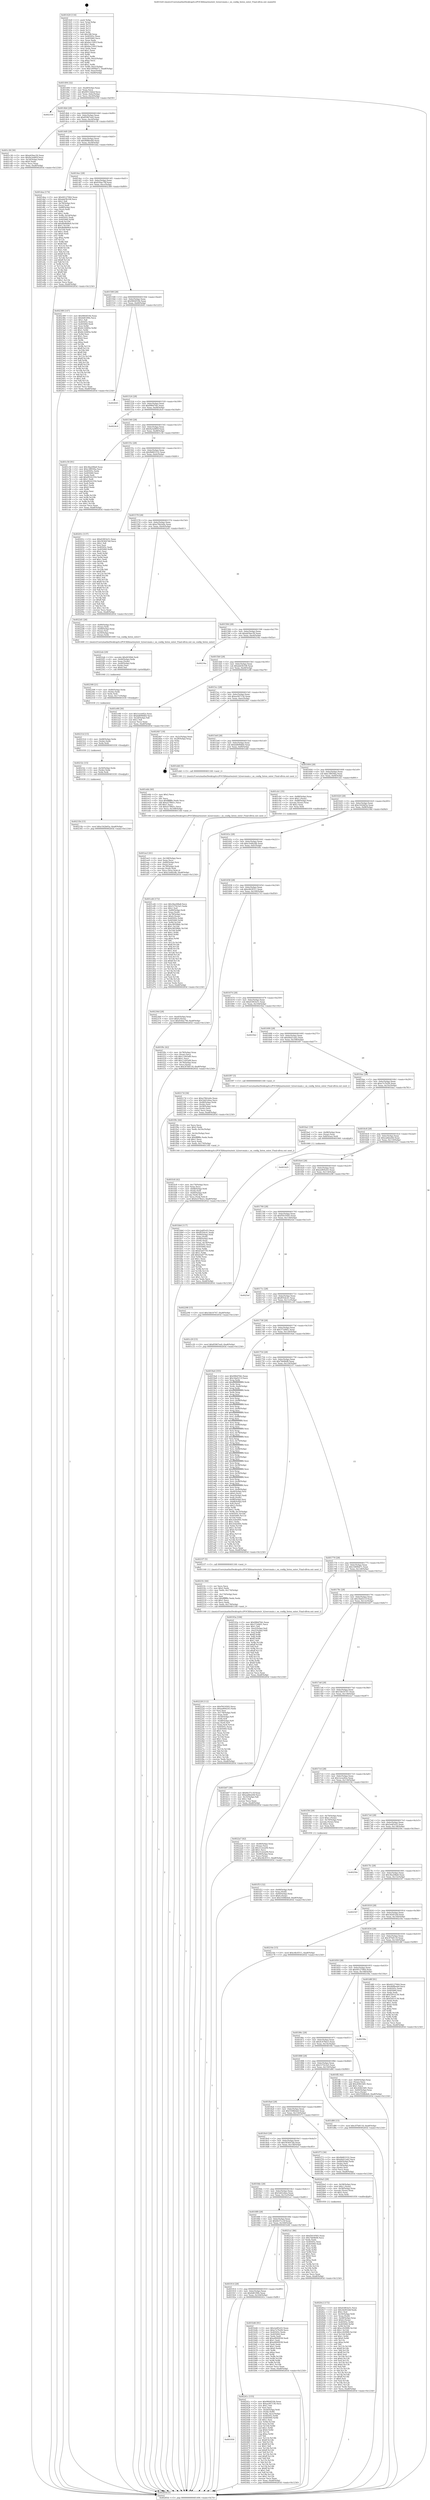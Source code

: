 digraph "0x401420" {
  label = "0x401420 (/mnt/c/Users/mathe/Desktop/tcc/POCII/binaries/extr_h2osrcmain.c_on_config_listen_enter_Final-ollvm.out::main(0))"
  labelloc = "t"
  node[shape=record]

  Entry [label="",width=0.3,height=0.3,shape=circle,fillcolor=black,style=filled]
  "0x401494" [label="{
     0x401494 [32]\l
     | [instrs]\l
     &nbsp;&nbsp;0x401494 \<+6\>: mov -0xa8(%rbp),%eax\l
     &nbsp;&nbsp;0x40149a \<+2\>: mov %eax,%ecx\l
     &nbsp;&nbsp;0x40149c \<+6\>: sub $0x80514ded,%ecx\l
     &nbsp;&nbsp;0x4014a2 \<+6\>: mov %eax,-0xbc(%rbp)\l
     &nbsp;&nbsp;0x4014a8 \<+6\>: mov %ecx,-0xc0(%rbp)\l
     &nbsp;&nbsp;0x4014ae \<+6\>: je 0000000000402359 \<main+0xf39\>\l
  }"]
  "0x402359" [label="{
     0x402359\l
  }", style=dashed]
  "0x4014b4" [label="{
     0x4014b4 [28]\l
     | [instrs]\l
     &nbsp;&nbsp;0x4014b4 \<+5\>: jmp 00000000004014b9 \<main+0x99\>\l
     &nbsp;&nbsp;0x4014b9 \<+6\>: mov -0xbc(%rbp),%eax\l
     &nbsp;&nbsp;0x4014bf \<+5\>: sub $0x85967ee0,%eax\l
     &nbsp;&nbsp;0x4014c4 \<+6\>: mov %eax,-0xc4(%rbp)\l
     &nbsp;&nbsp;0x4014ca \<+6\>: je 0000000000401c38 \<main+0x818\>\l
  }"]
  Exit [label="",width=0.3,height=0.3,shape=circle,fillcolor=black,style=filled,peripheries=2]
  "0x401c38" [label="{
     0x401c38 [30]\l
     | [instrs]\l
     &nbsp;&nbsp;0x401c38 \<+5\>: mov $0xab5bec50,%eax\l
     &nbsp;&nbsp;0x401c3d \<+5\>: mov $0x9a3a985f,%ecx\l
     &nbsp;&nbsp;0x401c42 \<+3\>: mov -0x34(%rbp),%edx\l
     &nbsp;&nbsp;0x401c45 \<+3\>: cmp $0x0,%edx\l
     &nbsp;&nbsp;0x401c48 \<+3\>: cmove %ecx,%eax\l
     &nbsp;&nbsp;0x401c4b \<+6\>: mov %eax,-0xa8(%rbp)\l
     &nbsp;&nbsp;0x401c51 \<+5\>: jmp 000000000040265d \<main+0x123d\>\l
  }"]
  "0x4014d0" [label="{
     0x4014d0 [28]\l
     | [instrs]\l
     &nbsp;&nbsp;0x4014d0 \<+5\>: jmp 00000000004014d5 \<main+0xb5\>\l
     &nbsp;&nbsp;0x4014d5 \<+6\>: mov -0xbc(%rbp),%eax\l
     &nbsp;&nbsp;0x4014db \<+5\>: sub $0x90f8eeb9,%eax\l
     &nbsp;&nbsp;0x4014e0 \<+6\>: mov %eax,-0xc8(%rbp)\l
     &nbsp;&nbsp;0x4014e6 \<+6\>: je 0000000000401dea \<main+0x9ca\>\l
  }"]
  "0x401930" [label="{
     0x401930\l
  }", style=dashed]
  "0x401dea" [label="{
     0x401dea [174]\l
     | [instrs]\l
     &nbsp;&nbsp;0x401dea \<+5\>: mov $0x40127064,%eax\l
     &nbsp;&nbsp;0x401def \<+5\>: mov $0xabd3b108,%ecx\l
     &nbsp;&nbsp;0x401df4 \<+2\>: mov $0x1,%dl\l
     &nbsp;&nbsp;0x401df6 \<+4\>: mov -0x78(%rbp),%rsi\l
     &nbsp;&nbsp;0x401dfa \<+2\>: mov (%rsi),%edi\l
     &nbsp;&nbsp;0x401dfc \<+7\>: mov -0x88(%rbp),%rsi\l
     &nbsp;&nbsp;0x401e03 \<+2\>: cmp (%rsi),%edi\l
     &nbsp;&nbsp;0x401e05 \<+4\>: setl %r8b\l
     &nbsp;&nbsp;0x401e09 \<+4\>: and $0x1,%r8b\l
     &nbsp;&nbsp;0x401e0d \<+4\>: mov %r8b,-0x2d(%rbp)\l
     &nbsp;&nbsp;0x401e11 \<+7\>: mov 0x40505c,%edi\l
     &nbsp;&nbsp;0x401e18 \<+8\>: mov 0x405060,%r9d\l
     &nbsp;&nbsp;0x401e20 \<+3\>: mov %edi,%r10d\l
     &nbsp;&nbsp;0x401e23 \<+7\>: add $0xd6d668e9,%r10d\l
     &nbsp;&nbsp;0x401e2a \<+4\>: sub $0x1,%r10d\l
     &nbsp;&nbsp;0x401e2e \<+7\>: sub $0xd6d668e9,%r10d\l
     &nbsp;&nbsp;0x401e35 \<+4\>: imul %r10d,%edi\l
     &nbsp;&nbsp;0x401e39 \<+3\>: and $0x1,%edi\l
     &nbsp;&nbsp;0x401e3c \<+3\>: cmp $0x0,%edi\l
     &nbsp;&nbsp;0x401e3f \<+4\>: sete %r8b\l
     &nbsp;&nbsp;0x401e43 \<+4\>: cmp $0xa,%r9d\l
     &nbsp;&nbsp;0x401e47 \<+4\>: setl %r11b\l
     &nbsp;&nbsp;0x401e4b \<+3\>: mov %r8b,%bl\l
     &nbsp;&nbsp;0x401e4e \<+3\>: xor $0xff,%bl\l
     &nbsp;&nbsp;0x401e51 \<+3\>: mov %r11b,%r14b\l
     &nbsp;&nbsp;0x401e54 \<+4\>: xor $0xff,%r14b\l
     &nbsp;&nbsp;0x401e58 \<+3\>: xor $0x1,%dl\l
     &nbsp;&nbsp;0x401e5b \<+3\>: mov %bl,%r15b\l
     &nbsp;&nbsp;0x401e5e \<+4\>: and $0xff,%r15b\l
     &nbsp;&nbsp;0x401e62 \<+3\>: and %dl,%r8b\l
     &nbsp;&nbsp;0x401e65 \<+3\>: mov %r14b,%r12b\l
     &nbsp;&nbsp;0x401e68 \<+4\>: and $0xff,%r12b\l
     &nbsp;&nbsp;0x401e6c \<+3\>: and %dl,%r11b\l
     &nbsp;&nbsp;0x401e6f \<+3\>: or %r8b,%r15b\l
     &nbsp;&nbsp;0x401e72 \<+3\>: or %r11b,%r12b\l
     &nbsp;&nbsp;0x401e75 \<+3\>: xor %r12b,%r15b\l
     &nbsp;&nbsp;0x401e78 \<+3\>: or %r14b,%bl\l
     &nbsp;&nbsp;0x401e7b \<+3\>: xor $0xff,%bl\l
     &nbsp;&nbsp;0x401e7e \<+3\>: or $0x1,%dl\l
     &nbsp;&nbsp;0x401e81 \<+2\>: and %dl,%bl\l
     &nbsp;&nbsp;0x401e83 \<+3\>: or %bl,%r15b\l
     &nbsp;&nbsp;0x401e86 \<+4\>: test $0x1,%r15b\l
     &nbsp;&nbsp;0x401e8a \<+3\>: cmovne %ecx,%eax\l
     &nbsp;&nbsp;0x401e8d \<+6\>: mov %eax,-0xa8(%rbp)\l
     &nbsp;&nbsp;0x401e93 \<+5\>: jmp 000000000040265d \<main+0x123d\>\l
  }"]
  "0x4014ec" [label="{
     0x4014ec [28]\l
     | [instrs]\l
     &nbsp;&nbsp;0x4014ec \<+5\>: jmp 00000000004014f1 \<main+0xd1\>\l
     &nbsp;&nbsp;0x4014f1 \<+6\>: mov -0xbc(%rbp),%eax\l
     &nbsp;&nbsp;0x4014f7 \<+5\>: sub $0x930ac79f,%eax\l
     &nbsp;&nbsp;0x4014fc \<+6\>: mov %eax,-0xcc(%rbp)\l
     &nbsp;&nbsp;0x401502 \<+6\>: je 0000000000402389 \<main+0xf69\>\l
  }"]
  "0x40241c" [label="{
     0x40241c [155]\l
     | [instrs]\l
     &nbsp;&nbsp;0x40241c \<+5\>: mov $0x9844f10b,%eax\l
     &nbsp;&nbsp;0x402421 \<+5\>: mov $0xac007156,%ecx\l
     &nbsp;&nbsp;0x402426 \<+2\>: mov $0x1,%dl\l
     &nbsp;&nbsp;0x402428 \<+2\>: xor %esi,%esi\l
     &nbsp;&nbsp;0x40242a \<+7\>: mov -0xa0(%rbp),%rdi\l
     &nbsp;&nbsp;0x402431 \<+3\>: mov (%rdi),%r8d\l
     &nbsp;&nbsp;0x402434 \<+4\>: mov %r8d,-0x2c(%rbp)\l
     &nbsp;&nbsp;0x402438 \<+8\>: mov 0x40505c,%r8d\l
     &nbsp;&nbsp;0x402440 \<+8\>: mov 0x405060,%r9d\l
     &nbsp;&nbsp;0x402448 \<+3\>: sub $0x1,%esi\l
     &nbsp;&nbsp;0x40244b \<+3\>: mov %r8d,%r10d\l
     &nbsp;&nbsp;0x40244e \<+3\>: add %esi,%r10d\l
     &nbsp;&nbsp;0x402451 \<+4\>: imul %r10d,%r8d\l
     &nbsp;&nbsp;0x402455 \<+4\>: and $0x1,%r8d\l
     &nbsp;&nbsp;0x402459 \<+4\>: cmp $0x0,%r8d\l
     &nbsp;&nbsp;0x40245d \<+4\>: sete %r11b\l
     &nbsp;&nbsp;0x402461 \<+4\>: cmp $0xa,%r9d\l
     &nbsp;&nbsp;0x402465 \<+3\>: setl %bl\l
     &nbsp;&nbsp;0x402468 \<+3\>: mov %r11b,%r14b\l
     &nbsp;&nbsp;0x40246b \<+4\>: xor $0xff,%r14b\l
     &nbsp;&nbsp;0x40246f \<+3\>: mov %bl,%r15b\l
     &nbsp;&nbsp;0x402472 \<+4\>: xor $0xff,%r15b\l
     &nbsp;&nbsp;0x402476 \<+3\>: xor $0x1,%dl\l
     &nbsp;&nbsp;0x402479 \<+3\>: mov %r14b,%r12b\l
     &nbsp;&nbsp;0x40247c \<+4\>: and $0xff,%r12b\l
     &nbsp;&nbsp;0x402480 \<+3\>: and %dl,%r11b\l
     &nbsp;&nbsp;0x402483 \<+3\>: mov %r15b,%r13b\l
     &nbsp;&nbsp;0x402486 \<+4\>: and $0xff,%r13b\l
     &nbsp;&nbsp;0x40248a \<+2\>: and %dl,%bl\l
     &nbsp;&nbsp;0x40248c \<+3\>: or %r11b,%r12b\l
     &nbsp;&nbsp;0x40248f \<+3\>: or %bl,%r13b\l
     &nbsp;&nbsp;0x402492 \<+3\>: xor %r13b,%r12b\l
     &nbsp;&nbsp;0x402495 \<+3\>: or %r15b,%r14b\l
     &nbsp;&nbsp;0x402498 \<+4\>: xor $0xff,%r14b\l
     &nbsp;&nbsp;0x40249c \<+3\>: or $0x1,%dl\l
     &nbsp;&nbsp;0x40249f \<+3\>: and %dl,%r14b\l
     &nbsp;&nbsp;0x4024a2 \<+3\>: or %r14b,%r12b\l
     &nbsp;&nbsp;0x4024a5 \<+4\>: test $0x1,%r12b\l
     &nbsp;&nbsp;0x4024a9 \<+3\>: cmovne %ecx,%eax\l
     &nbsp;&nbsp;0x4024ac \<+6\>: mov %eax,-0xa8(%rbp)\l
     &nbsp;&nbsp;0x4024b2 \<+5\>: jmp 000000000040265d \<main+0x123d\>\l
  }"]
  "0x402389" [label="{
     0x402389 [147]\l
     | [instrs]\l
     &nbsp;&nbsp;0x402389 \<+5\>: mov $0x9844f10b,%eax\l
     &nbsp;&nbsp;0x40238e \<+5\>: mov $0x6d61f0fe,%ecx\l
     &nbsp;&nbsp;0x402393 \<+2\>: mov $0x1,%dl\l
     &nbsp;&nbsp;0x402395 \<+7\>: mov 0x40505c,%esi\l
     &nbsp;&nbsp;0x40239c \<+7\>: mov 0x405060,%edi\l
     &nbsp;&nbsp;0x4023a3 \<+3\>: mov %esi,%r8d\l
     &nbsp;&nbsp;0x4023a6 \<+7\>: add $0x8c32685e,%r8d\l
     &nbsp;&nbsp;0x4023ad \<+4\>: sub $0x1,%r8d\l
     &nbsp;&nbsp;0x4023b1 \<+7\>: sub $0x8c32685e,%r8d\l
     &nbsp;&nbsp;0x4023b8 \<+4\>: imul %r8d,%esi\l
     &nbsp;&nbsp;0x4023bc \<+3\>: and $0x1,%esi\l
     &nbsp;&nbsp;0x4023bf \<+3\>: cmp $0x0,%esi\l
     &nbsp;&nbsp;0x4023c2 \<+4\>: sete %r9b\l
     &nbsp;&nbsp;0x4023c6 \<+3\>: cmp $0xa,%edi\l
     &nbsp;&nbsp;0x4023c9 \<+4\>: setl %r10b\l
     &nbsp;&nbsp;0x4023cd \<+3\>: mov %r9b,%r11b\l
     &nbsp;&nbsp;0x4023d0 \<+4\>: xor $0xff,%r11b\l
     &nbsp;&nbsp;0x4023d4 \<+3\>: mov %r10b,%bl\l
     &nbsp;&nbsp;0x4023d7 \<+3\>: xor $0xff,%bl\l
     &nbsp;&nbsp;0x4023da \<+3\>: xor $0x1,%dl\l
     &nbsp;&nbsp;0x4023dd \<+3\>: mov %r11b,%r14b\l
     &nbsp;&nbsp;0x4023e0 \<+4\>: and $0xff,%r14b\l
     &nbsp;&nbsp;0x4023e4 \<+3\>: and %dl,%r9b\l
     &nbsp;&nbsp;0x4023e7 \<+3\>: mov %bl,%r15b\l
     &nbsp;&nbsp;0x4023ea \<+4\>: and $0xff,%r15b\l
     &nbsp;&nbsp;0x4023ee \<+3\>: and %dl,%r10b\l
     &nbsp;&nbsp;0x4023f1 \<+3\>: or %r9b,%r14b\l
     &nbsp;&nbsp;0x4023f4 \<+3\>: or %r10b,%r15b\l
     &nbsp;&nbsp;0x4023f7 \<+3\>: xor %r15b,%r14b\l
     &nbsp;&nbsp;0x4023fa \<+3\>: or %bl,%r11b\l
     &nbsp;&nbsp;0x4023fd \<+4\>: xor $0xff,%r11b\l
     &nbsp;&nbsp;0x402401 \<+3\>: or $0x1,%dl\l
     &nbsp;&nbsp;0x402404 \<+3\>: and %dl,%r11b\l
     &nbsp;&nbsp;0x402407 \<+3\>: or %r11b,%r14b\l
     &nbsp;&nbsp;0x40240a \<+4\>: test $0x1,%r14b\l
     &nbsp;&nbsp;0x40240e \<+3\>: cmovne %ecx,%eax\l
     &nbsp;&nbsp;0x402411 \<+6\>: mov %eax,-0xa8(%rbp)\l
     &nbsp;&nbsp;0x402417 \<+5\>: jmp 000000000040265d \<main+0x123d\>\l
  }"]
  "0x401508" [label="{
     0x401508 [28]\l
     | [instrs]\l
     &nbsp;&nbsp;0x401508 \<+5\>: jmp 000000000040150d \<main+0xed\>\l
     &nbsp;&nbsp;0x40150d \<+6\>: mov -0xbc(%rbp),%eax\l
     &nbsp;&nbsp;0x401513 \<+5\>: sub $0x9844f10b,%eax\l
     &nbsp;&nbsp;0x401518 \<+6\>: mov %eax,-0xd0(%rbp)\l
     &nbsp;&nbsp;0x40151e \<+6\>: je 0000000000402645 \<main+0x1225\>\l
  }"]
  "0x40233b" [label="{
     0x40233b [15]\l
     | [instrs]\l
     &nbsp;&nbsp;0x40233b \<+10\>: movl $0xc542b65a,-0xa8(%rbp)\l
     &nbsp;&nbsp;0x402345 \<+5\>: jmp 000000000040265d \<main+0x123d\>\l
  }"]
  "0x402645" [label="{
     0x402645\l
  }", style=dashed]
  "0x401524" [label="{
     0x401524 [28]\l
     | [instrs]\l
     &nbsp;&nbsp;0x401524 \<+5\>: jmp 0000000000401529 \<main+0x109\>\l
     &nbsp;&nbsp;0x401529 \<+6\>: mov -0xbc(%rbp),%eax\l
     &nbsp;&nbsp;0x40152f \<+5\>: sub $0x996d7bfc,%eax\l
     &nbsp;&nbsp;0x401534 \<+6\>: mov %eax,-0xd4(%rbp)\l
     &nbsp;&nbsp;0x40153a \<+6\>: je 00000000004024c9 \<main+0x10a9\>\l
  }"]
  "0x40232c" [label="{
     0x40232c [15]\l
     | [instrs]\l
     &nbsp;&nbsp;0x40232c \<+4\>: mov -0x50(%rbp),%rdx\l
     &nbsp;&nbsp;0x402330 \<+3\>: mov (%rdx),%rdx\l
     &nbsp;&nbsp;0x402333 \<+3\>: mov %rdx,%rdi\l
     &nbsp;&nbsp;0x402336 \<+5\>: call 0000000000401030 \<free@plt\>\l
     | [calls]\l
     &nbsp;&nbsp;0x401030 \{1\} (unknown)\l
  }"]
  "0x4024c9" [label="{
     0x4024c9\l
  }", style=dashed]
  "0x401540" [label="{
     0x401540 [28]\l
     | [instrs]\l
     &nbsp;&nbsp;0x401540 \<+5\>: jmp 0000000000401545 \<main+0x125\>\l
     &nbsp;&nbsp;0x401545 \<+6\>: mov -0xbc(%rbp),%eax\l
     &nbsp;&nbsp;0x40154b \<+5\>: sub $0x9a3a985f,%eax\l
     &nbsp;&nbsp;0x401550 \<+6\>: mov %eax,-0xd8(%rbp)\l
     &nbsp;&nbsp;0x401556 \<+6\>: je 0000000000401c56 \<main+0x836\>\l
  }"]
  "0x40231d" [label="{
     0x40231d [15]\l
     | [instrs]\l
     &nbsp;&nbsp;0x40231d \<+4\>: mov -0x68(%rbp),%rdx\l
     &nbsp;&nbsp;0x402321 \<+3\>: mov (%rdx),%rdx\l
     &nbsp;&nbsp;0x402324 \<+3\>: mov %rdx,%rdi\l
     &nbsp;&nbsp;0x402327 \<+5\>: call 0000000000401030 \<free@plt\>\l
     | [calls]\l
     &nbsp;&nbsp;0x401030 \{1\} (unknown)\l
  }"]
  "0x401c56" [label="{
     0x401c56 [91]\l
     | [instrs]\l
     &nbsp;&nbsp;0x401c56 \<+5\>: mov $0x36a208a8,%eax\l
     &nbsp;&nbsp;0x401c5b \<+5\>: mov $0xc3f8594a,%ecx\l
     &nbsp;&nbsp;0x401c60 \<+7\>: mov 0x40505c,%edx\l
     &nbsp;&nbsp;0x401c67 \<+7\>: mov 0x405060,%esi\l
     &nbsp;&nbsp;0x401c6e \<+2\>: mov %edx,%edi\l
     &nbsp;&nbsp;0x401c70 \<+6\>: add $0xd9242354,%edi\l
     &nbsp;&nbsp;0x401c76 \<+3\>: sub $0x1,%edi\l
     &nbsp;&nbsp;0x401c79 \<+6\>: sub $0xd9242354,%edi\l
     &nbsp;&nbsp;0x401c7f \<+3\>: imul %edi,%edx\l
     &nbsp;&nbsp;0x401c82 \<+3\>: and $0x1,%edx\l
     &nbsp;&nbsp;0x401c85 \<+3\>: cmp $0x0,%edx\l
     &nbsp;&nbsp;0x401c88 \<+4\>: sete %r8b\l
     &nbsp;&nbsp;0x401c8c \<+3\>: cmp $0xa,%esi\l
     &nbsp;&nbsp;0x401c8f \<+4\>: setl %r9b\l
     &nbsp;&nbsp;0x401c93 \<+3\>: mov %r8b,%r10b\l
     &nbsp;&nbsp;0x401c96 \<+3\>: and %r9b,%r10b\l
     &nbsp;&nbsp;0x401c99 \<+3\>: xor %r9b,%r8b\l
     &nbsp;&nbsp;0x401c9c \<+3\>: or %r8b,%r10b\l
     &nbsp;&nbsp;0x401c9f \<+4\>: test $0x1,%r10b\l
     &nbsp;&nbsp;0x401ca3 \<+3\>: cmovne %ecx,%eax\l
     &nbsp;&nbsp;0x401ca6 \<+6\>: mov %eax,-0xa8(%rbp)\l
     &nbsp;&nbsp;0x401cac \<+5\>: jmp 000000000040265d \<main+0x123d\>\l
  }"]
  "0x40155c" [label="{
     0x40155c [28]\l
     | [instrs]\l
     &nbsp;&nbsp;0x40155c \<+5\>: jmp 0000000000401561 \<main+0x141\>\l
     &nbsp;&nbsp;0x401561 \<+6\>: mov -0xbc(%rbp),%eax\l
     &nbsp;&nbsp;0x401567 \<+5\>: sub $0x9b803332,%eax\l
     &nbsp;&nbsp;0x40156c \<+6\>: mov %eax,-0xdc(%rbp)\l
     &nbsp;&nbsp;0x401572 \<+6\>: je 000000000040201c \<main+0xbfc\>\l
  }"]
  "0x402308" [label="{
     0x402308 [21]\l
     | [instrs]\l
     &nbsp;&nbsp;0x402308 \<+4\>: mov -0x80(%rbp),%rdx\l
     &nbsp;&nbsp;0x40230c \<+3\>: mov (%rdx),%rdx\l
     &nbsp;&nbsp;0x40230f \<+3\>: mov %rdx,%rdi\l
     &nbsp;&nbsp;0x402312 \<+6\>: mov %eax,-0x17c(%rbp)\l
     &nbsp;&nbsp;0x402318 \<+5\>: call 0000000000401030 \<free@plt\>\l
     | [calls]\l
     &nbsp;&nbsp;0x401030 \{1\} (unknown)\l
  }"]
  "0x40201c" [label="{
     0x40201c [137]\l
     | [instrs]\l
     &nbsp;&nbsp;0x40201c \<+5\>: mov $0xd1803e51,%eax\l
     &nbsp;&nbsp;0x402021 \<+5\>: mov $0x583647dd,%ecx\l
     &nbsp;&nbsp;0x402026 \<+2\>: mov $0x1,%dl\l
     &nbsp;&nbsp;0x402028 \<+2\>: xor %esi,%esi\l
     &nbsp;&nbsp;0x40202a \<+7\>: mov 0x40505c,%edi\l
     &nbsp;&nbsp;0x402031 \<+8\>: mov 0x405060,%r8d\l
     &nbsp;&nbsp;0x402039 \<+3\>: sub $0x1,%esi\l
     &nbsp;&nbsp;0x40203c \<+3\>: mov %edi,%r9d\l
     &nbsp;&nbsp;0x40203f \<+3\>: add %esi,%r9d\l
     &nbsp;&nbsp;0x402042 \<+4\>: imul %r9d,%edi\l
     &nbsp;&nbsp;0x402046 \<+3\>: and $0x1,%edi\l
     &nbsp;&nbsp;0x402049 \<+3\>: cmp $0x0,%edi\l
     &nbsp;&nbsp;0x40204c \<+4\>: sete %r10b\l
     &nbsp;&nbsp;0x402050 \<+4\>: cmp $0xa,%r8d\l
     &nbsp;&nbsp;0x402054 \<+4\>: setl %r11b\l
     &nbsp;&nbsp;0x402058 \<+3\>: mov %r10b,%bl\l
     &nbsp;&nbsp;0x40205b \<+3\>: xor $0xff,%bl\l
     &nbsp;&nbsp;0x40205e \<+3\>: mov %r11b,%r14b\l
     &nbsp;&nbsp;0x402061 \<+4\>: xor $0xff,%r14b\l
     &nbsp;&nbsp;0x402065 \<+3\>: xor $0x1,%dl\l
     &nbsp;&nbsp;0x402068 \<+3\>: mov %bl,%r15b\l
     &nbsp;&nbsp;0x40206b \<+4\>: and $0xff,%r15b\l
     &nbsp;&nbsp;0x40206f \<+3\>: and %dl,%r10b\l
     &nbsp;&nbsp;0x402072 \<+3\>: mov %r14b,%r12b\l
     &nbsp;&nbsp;0x402075 \<+4\>: and $0xff,%r12b\l
     &nbsp;&nbsp;0x402079 \<+3\>: and %dl,%r11b\l
     &nbsp;&nbsp;0x40207c \<+3\>: or %r10b,%r15b\l
     &nbsp;&nbsp;0x40207f \<+3\>: or %r11b,%r12b\l
     &nbsp;&nbsp;0x402082 \<+3\>: xor %r12b,%r15b\l
     &nbsp;&nbsp;0x402085 \<+3\>: or %r14b,%bl\l
     &nbsp;&nbsp;0x402088 \<+3\>: xor $0xff,%bl\l
     &nbsp;&nbsp;0x40208b \<+3\>: or $0x1,%dl\l
     &nbsp;&nbsp;0x40208e \<+2\>: and %dl,%bl\l
     &nbsp;&nbsp;0x402090 \<+3\>: or %bl,%r15b\l
     &nbsp;&nbsp;0x402093 \<+4\>: test $0x1,%r15b\l
     &nbsp;&nbsp;0x402097 \<+3\>: cmovne %ecx,%eax\l
     &nbsp;&nbsp;0x40209a \<+6\>: mov %eax,-0xa8(%rbp)\l
     &nbsp;&nbsp;0x4020a0 \<+5\>: jmp 000000000040265d \<main+0x123d\>\l
  }"]
  "0x401578" [label="{
     0x401578 [28]\l
     | [instrs]\l
     &nbsp;&nbsp;0x401578 \<+5\>: jmp 000000000040157d \<main+0x15d\>\l
     &nbsp;&nbsp;0x40157d \<+6\>: mov -0xbc(%rbp),%eax\l
     &nbsp;&nbsp;0x401583 \<+5\>: sub $0xa76b2a0e,%eax\l
     &nbsp;&nbsp;0x401588 \<+6\>: mov %eax,-0xe0(%rbp)\l
     &nbsp;&nbsp;0x40158e \<+6\>: je 00000000004022d1 \<main+0xeb1\>\l
  }"]
  "0x4022eb" [label="{
     0x4022eb [29]\l
     | [instrs]\l
     &nbsp;&nbsp;0x4022eb \<+10\>: movabs $0x4030b6,%rdi\l
     &nbsp;&nbsp;0x4022f5 \<+4\>: mov -0x40(%rbp),%rdx\l
     &nbsp;&nbsp;0x4022f9 \<+2\>: mov %eax,(%rdx)\l
     &nbsp;&nbsp;0x4022fb \<+4\>: mov -0x40(%rbp),%rdx\l
     &nbsp;&nbsp;0x4022ff \<+2\>: mov (%rdx),%esi\l
     &nbsp;&nbsp;0x402301 \<+2\>: mov $0x0,%al\l
     &nbsp;&nbsp;0x402303 \<+5\>: call 0000000000401040 \<printf@plt\>\l
     | [calls]\l
     &nbsp;&nbsp;0x401040 \{1\} (unknown)\l
  }"]
  "0x4022d1" [label="{
     0x4022d1 [26]\l
     | [instrs]\l
     &nbsp;&nbsp;0x4022d1 \<+4\>: mov -0x80(%rbp),%rax\l
     &nbsp;&nbsp;0x4022d5 \<+3\>: mov (%rax),%rdi\l
     &nbsp;&nbsp;0x4022d8 \<+4\>: mov -0x68(%rbp),%rax\l
     &nbsp;&nbsp;0x4022dc \<+3\>: mov (%rax),%rsi\l
     &nbsp;&nbsp;0x4022df \<+4\>: mov -0x50(%rbp),%rax\l
     &nbsp;&nbsp;0x4022e3 \<+3\>: mov (%rax),%rdx\l
     &nbsp;&nbsp;0x4022e6 \<+5\>: call 0000000000401400 \<on_config_listen_enter\>\l
     | [calls]\l
     &nbsp;&nbsp;0x401400 \{1\} (/mnt/c/Users/mathe/Desktop/tcc/POCII/binaries/extr_h2osrcmain.c_on_config_listen_enter_Final-ollvm.out::on_config_listen_enter)\l
  }"]
  "0x401594" [label="{
     0x401594 [28]\l
     | [instrs]\l
     &nbsp;&nbsp;0x401594 \<+5\>: jmp 0000000000401599 \<main+0x179\>\l
     &nbsp;&nbsp;0x401599 \<+6\>: mov -0xbc(%rbp),%eax\l
     &nbsp;&nbsp;0x40159f \<+5\>: sub $0xab5bec50,%eax\l
     &nbsp;&nbsp;0x4015a4 \<+6\>: mov %eax,-0xe4(%rbp)\l
     &nbsp;&nbsp;0x4015aa \<+6\>: je 000000000040234a \<main+0xf2a\>\l
  }"]
  "0x402228" [label="{
     0x402228 [112]\l
     | [instrs]\l
     &nbsp;&nbsp;0x402228 \<+5\>: mov $0xf5619583,%ecx\l
     &nbsp;&nbsp;0x40222d \<+5\>: mov $0xee804243,%edx\l
     &nbsp;&nbsp;0x402232 \<+2\>: xor %esi,%esi\l
     &nbsp;&nbsp;0x402234 \<+6\>: mov -0x178(%rbp),%edi\l
     &nbsp;&nbsp;0x40223a \<+3\>: imul %eax,%edi\l
     &nbsp;&nbsp;0x40223d \<+4\>: mov -0x50(%rbp),%r8\l
     &nbsp;&nbsp;0x402241 \<+3\>: mov (%r8),%r8\l
     &nbsp;&nbsp;0x402244 \<+4\>: mov -0x48(%rbp),%r9\l
     &nbsp;&nbsp;0x402248 \<+3\>: movslq (%r9),%r9\l
     &nbsp;&nbsp;0x40224b \<+4\>: mov %edi,(%r8,%r9,4)\l
     &nbsp;&nbsp;0x40224f \<+7\>: mov 0x40505c,%eax\l
     &nbsp;&nbsp;0x402256 \<+7\>: mov 0x405060,%edi\l
     &nbsp;&nbsp;0x40225d \<+3\>: sub $0x1,%esi\l
     &nbsp;&nbsp;0x402260 \<+3\>: mov %eax,%r10d\l
     &nbsp;&nbsp;0x402263 \<+3\>: add %esi,%r10d\l
     &nbsp;&nbsp;0x402266 \<+4\>: imul %r10d,%eax\l
     &nbsp;&nbsp;0x40226a \<+3\>: and $0x1,%eax\l
     &nbsp;&nbsp;0x40226d \<+3\>: cmp $0x0,%eax\l
     &nbsp;&nbsp;0x402270 \<+4\>: sete %r11b\l
     &nbsp;&nbsp;0x402274 \<+3\>: cmp $0xa,%edi\l
     &nbsp;&nbsp;0x402277 \<+3\>: setl %bl\l
     &nbsp;&nbsp;0x40227a \<+3\>: mov %r11b,%r14b\l
     &nbsp;&nbsp;0x40227d \<+3\>: and %bl,%r14b\l
     &nbsp;&nbsp;0x402280 \<+3\>: xor %bl,%r11b\l
     &nbsp;&nbsp;0x402283 \<+3\>: or %r11b,%r14b\l
     &nbsp;&nbsp;0x402286 \<+4\>: test $0x1,%r14b\l
     &nbsp;&nbsp;0x40228a \<+3\>: cmovne %edx,%ecx\l
     &nbsp;&nbsp;0x40228d \<+6\>: mov %ecx,-0xa8(%rbp)\l
     &nbsp;&nbsp;0x402293 \<+5\>: jmp 000000000040265d \<main+0x123d\>\l
  }"]
  "0x40234a" [label="{
     0x40234a\l
  }", style=dashed]
  "0x4015b0" [label="{
     0x4015b0 [28]\l
     | [instrs]\l
     &nbsp;&nbsp;0x4015b0 \<+5\>: jmp 00000000004015b5 \<main+0x195\>\l
     &nbsp;&nbsp;0x4015b5 \<+6\>: mov -0xbc(%rbp),%eax\l
     &nbsp;&nbsp;0x4015bb \<+5\>: sub $0xabd3b108,%eax\l
     &nbsp;&nbsp;0x4015c0 \<+6\>: mov %eax,-0xe8(%rbp)\l
     &nbsp;&nbsp;0x4015c6 \<+6\>: je 0000000000401e98 \<main+0xa78\>\l
  }"]
  "0x4021fc" [label="{
     0x4021fc [44]\l
     | [instrs]\l
     &nbsp;&nbsp;0x4021fc \<+2\>: xor %ecx,%ecx\l
     &nbsp;&nbsp;0x4021fe \<+5\>: mov $0x2,%edx\l
     &nbsp;&nbsp;0x402203 \<+6\>: mov %edx,-0x174(%rbp)\l
     &nbsp;&nbsp;0x402209 \<+1\>: cltd\l
     &nbsp;&nbsp;0x40220a \<+6\>: mov -0x174(%rbp),%esi\l
     &nbsp;&nbsp;0x402210 \<+2\>: idiv %esi\l
     &nbsp;&nbsp;0x402212 \<+6\>: imul $0xfffffffe,%edx,%edx\l
     &nbsp;&nbsp;0x402218 \<+3\>: sub $0x1,%ecx\l
     &nbsp;&nbsp;0x40221b \<+2\>: sub %ecx,%edx\l
     &nbsp;&nbsp;0x40221d \<+6\>: mov %edx,-0x178(%rbp)\l
     &nbsp;&nbsp;0x402223 \<+5\>: call 0000000000401160 \<next_i\>\l
     | [calls]\l
     &nbsp;&nbsp;0x401160 \{1\} (/mnt/c/Users/mathe/Desktop/tcc/POCII/binaries/extr_h2osrcmain.c_on_config_listen_enter_Final-ollvm.out::next_i)\l
  }"]
  "0x401e98" [label="{
     0x401e98 [30]\l
     | [instrs]\l
     &nbsp;&nbsp;0x401e98 \<+5\>: mov $0x1ecee82a,%eax\l
     &nbsp;&nbsp;0x401e9d \<+5\>: mov $0xbd699db4,%ecx\l
     &nbsp;&nbsp;0x401ea2 \<+3\>: mov -0x2d(%rbp),%dl\l
     &nbsp;&nbsp;0x401ea5 \<+3\>: test $0x1,%dl\l
     &nbsp;&nbsp;0x401ea8 \<+3\>: cmovne %ecx,%eax\l
     &nbsp;&nbsp;0x401eab \<+6\>: mov %eax,-0xa8(%rbp)\l
     &nbsp;&nbsp;0x401eb1 \<+5\>: jmp 000000000040265d \<main+0x123d\>\l
  }"]
  "0x4015cc" [label="{
     0x4015cc [28]\l
     | [instrs]\l
     &nbsp;&nbsp;0x4015cc \<+5\>: jmp 00000000004015d1 \<main+0x1b1\>\l
     &nbsp;&nbsp;0x4015d1 \<+6\>: mov -0xbc(%rbp),%eax\l
     &nbsp;&nbsp;0x4015d7 \<+5\>: sub $0xac007156,%eax\l
     &nbsp;&nbsp;0x4015dc \<+6\>: mov %eax,-0xec(%rbp)\l
     &nbsp;&nbsp;0x4015e2 \<+6\>: je 00000000004024b7 \<main+0x1097\>\l
  }"]
  "0x4020c2" [label="{
     0x4020c2 [172]\l
     | [instrs]\l
     &nbsp;&nbsp;0x4020c2 \<+5\>: mov $0xd1803e51,%ecx\l
     &nbsp;&nbsp;0x4020c7 \<+5\>: mov $0x3d2832bf,%edx\l
     &nbsp;&nbsp;0x4020cc \<+3\>: mov $0x1,%sil\l
     &nbsp;&nbsp;0x4020cf \<+4\>: mov -0x50(%rbp),%rdi\l
     &nbsp;&nbsp;0x4020d3 \<+3\>: mov %rax,(%rdi)\l
     &nbsp;&nbsp;0x4020d6 \<+4\>: mov -0x48(%rbp),%rax\l
     &nbsp;&nbsp;0x4020da \<+6\>: movl $0x0,(%rax)\l
     &nbsp;&nbsp;0x4020e0 \<+8\>: mov 0x40505c,%r8d\l
     &nbsp;&nbsp;0x4020e8 \<+8\>: mov 0x405060,%r9d\l
     &nbsp;&nbsp;0x4020f0 \<+3\>: mov %r8d,%r10d\l
     &nbsp;&nbsp;0x4020f3 \<+7\>: add $0xcc9299f0,%r10d\l
     &nbsp;&nbsp;0x4020fa \<+4\>: sub $0x1,%r10d\l
     &nbsp;&nbsp;0x4020fe \<+7\>: sub $0xcc9299f0,%r10d\l
     &nbsp;&nbsp;0x402105 \<+4\>: imul %r10d,%r8d\l
     &nbsp;&nbsp;0x402109 \<+4\>: and $0x1,%r8d\l
     &nbsp;&nbsp;0x40210d \<+4\>: cmp $0x0,%r8d\l
     &nbsp;&nbsp;0x402111 \<+4\>: sete %r11b\l
     &nbsp;&nbsp;0x402115 \<+4\>: cmp $0xa,%r9d\l
     &nbsp;&nbsp;0x402119 \<+3\>: setl %bl\l
     &nbsp;&nbsp;0x40211c \<+3\>: mov %r11b,%r14b\l
     &nbsp;&nbsp;0x40211f \<+4\>: xor $0xff,%r14b\l
     &nbsp;&nbsp;0x402123 \<+3\>: mov %bl,%r15b\l
     &nbsp;&nbsp;0x402126 \<+4\>: xor $0xff,%r15b\l
     &nbsp;&nbsp;0x40212a \<+4\>: xor $0x0,%sil\l
     &nbsp;&nbsp;0x40212e \<+3\>: mov %r14b,%r12b\l
     &nbsp;&nbsp;0x402131 \<+4\>: and $0x0,%r12b\l
     &nbsp;&nbsp;0x402135 \<+3\>: and %sil,%r11b\l
     &nbsp;&nbsp;0x402138 \<+3\>: mov %r15b,%r13b\l
     &nbsp;&nbsp;0x40213b \<+4\>: and $0x0,%r13b\l
     &nbsp;&nbsp;0x40213f \<+3\>: and %sil,%bl\l
     &nbsp;&nbsp;0x402142 \<+3\>: or %r11b,%r12b\l
     &nbsp;&nbsp;0x402145 \<+3\>: or %bl,%r13b\l
     &nbsp;&nbsp;0x402148 \<+3\>: xor %r13b,%r12b\l
     &nbsp;&nbsp;0x40214b \<+3\>: or %r15b,%r14b\l
     &nbsp;&nbsp;0x40214e \<+4\>: xor $0xff,%r14b\l
     &nbsp;&nbsp;0x402152 \<+4\>: or $0x0,%sil\l
     &nbsp;&nbsp;0x402156 \<+3\>: and %sil,%r14b\l
     &nbsp;&nbsp;0x402159 \<+3\>: or %r14b,%r12b\l
     &nbsp;&nbsp;0x40215c \<+4\>: test $0x1,%r12b\l
     &nbsp;&nbsp;0x402160 \<+3\>: cmovne %edx,%ecx\l
     &nbsp;&nbsp;0x402163 \<+6\>: mov %ecx,-0xa8(%rbp)\l
     &nbsp;&nbsp;0x402169 \<+5\>: jmp 000000000040265d \<main+0x123d\>\l
  }"]
  "0x4024b7" [label="{
     0x4024b7 [18]\l
     | [instrs]\l
     &nbsp;&nbsp;0x4024b7 \<+3\>: mov -0x2c(%rbp),%eax\l
     &nbsp;&nbsp;0x4024ba \<+4\>: lea -0x28(%rbp),%rsp\l
     &nbsp;&nbsp;0x4024be \<+1\>: pop %rbx\l
     &nbsp;&nbsp;0x4024bf \<+2\>: pop %r12\l
     &nbsp;&nbsp;0x4024c1 \<+2\>: pop %r13\l
     &nbsp;&nbsp;0x4024c3 \<+2\>: pop %r14\l
     &nbsp;&nbsp;0x4024c5 \<+2\>: pop %r15\l
     &nbsp;&nbsp;0x4024c7 \<+1\>: pop %rbp\l
     &nbsp;&nbsp;0x4024c8 \<+1\>: ret\l
  }"]
  "0x4015e8" [label="{
     0x4015e8 [28]\l
     | [instrs]\l
     &nbsp;&nbsp;0x4015e8 \<+5\>: jmp 00000000004015ed \<main+0x1cd\>\l
     &nbsp;&nbsp;0x4015ed \<+6\>: mov -0xbc(%rbp),%eax\l
     &nbsp;&nbsp;0x4015f3 \<+5\>: sub $0xbd699db4,%eax\l
     &nbsp;&nbsp;0x4015f8 \<+6\>: mov %eax,-0xf0(%rbp)\l
     &nbsp;&nbsp;0x4015fe \<+6\>: je 0000000000401eb6 \<main+0xa96\>\l
  }"]
  "0x401fc8" [label="{
     0x401fc8 [42]\l
     | [instrs]\l
     &nbsp;&nbsp;0x401fc8 \<+6\>: mov -0x170(%rbp),%ecx\l
     &nbsp;&nbsp;0x401fce \<+3\>: imul %eax,%ecx\l
     &nbsp;&nbsp;0x401fd1 \<+4\>: mov -0x68(%rbp),%rdi\l
     &nbsp;&nbsp;0x401fd5 \<+3\>: mov (%rdi),%rdi\l
     &nbsp;&nbsp;0x401fd8 \<+4\>: mov -0x60(%rbp),%r8\l
     &nbsp;&nbsp;0x401fdc \<+3\>: movslq (%r8),%r8\l
     &nbsp;&nbsp;0x401fdf \<+4\>: mov %ecx,(%rdi,%r8,4)\l
     &nbsp;&nbsp;0x401fe3 \<+10\>: movl $0x4c478ee3,-0xa8(%rbp)\l
     &nbsp;&nbsp;0x401fed \<+5\>: jmp 000000000040265d \<main+0x123d\>\l
  }"]
  "0x401eb6" [label="{
     0x401eb6 [5]\l
     | [instrs]\l
     &nbsp;&nbsp;0x401eb6 \<+5\>: call 0000000000401160 \<next_i\>\l
     | [calls]\l
     &nbsp;&nbsp;0x401160 \{1\} (/mnt/c/Users/mathe/Desktop/tcc/POCII/binaries/extr_h2osrcmain.c_on_config_listen_enter_Final-ollvm.out::next_i)\l
  }"]
  "0x401604" [label="{
     0x401604 [28]\l
     | [instrs]\l
     &nbsp;&nbsp;0x401604 \<+5\>: jmp 0000000000401609 \<main+0x1e9\>\l
     &nbsp;&nbsp;0x401609 \<+6\>: mov -0xbc(%rbp),%eax\l
     &nbsp;&nbsp;0x40160f \<+5\>: sub $0xc3f8594a,%eax\l
     &nbsp;&nbsp;0x401614 \<+6\>: mov %eax,-0xf4(%rbp)\l
     &nbsp;&nbsp;0x40161a \<+6\>: je 0000000000401cb1 \<main+0x891\>\l
  }"]
  "0x401f9c" [label="{
     0x401f9c [44]\l
     | [instrs]\l
     &nbsp;&nbsp;0x401f9c \<+2\>: xor %ecx,%ecx\l
     &nbsp;&nbsp;0x401f9e \<+5\>: mov $0x2,%edx\l
     &nbsp;&nbsp;0x401fa3 \<+6\>: mov %edx,-0x16c(%rbp)\l
     &nbsp;&nbsp;0x401fa9 \<+1\>: cltd\l
     &nbsp;&nbsp;0x401faa \<+6\>: mov -0x16c(%rbp),%esi\l
     &nbsp;&nbsp;0x401fb0 \<+2\>: idiv %esi\l
     &nbsp;&nbsp;0x401fb2 \<+6\>: imul $0xfffffffe,%edx,%edx\l
     &nbsp;&nbsp;0x401fb8 \<+3\>: sub $0x1,%ecx\l
     &nbsp;&nbsp;0x401fbb \<+2\>: sub %ecx,%edx\l
     &nbsp;&nbsp;0x401fbd \<+6\>: mov %edx,-0x170(%rbp)\l
     &nbsp;&nbsp;0x401fc3 \<+5\>: call 0000000000401160 \<next_i\>\l
     | [calls]\l
     &nbsp;&nbsp;0x401160 \{1\} (/mnt/c/Users/mathe/Desktop/tcc/POCII/binaries/extr_h2osrcmain.c_on_config_listen_enter_Final-ollvm.out::next_i)\l
  }"]
  "0x401cb1" [label="{
     0x401cb1 [35]\l
     | [instrs]\l
     &nbsp;&nbsp;0x401cb1 \<+7\>: mov -0x88(%rbp),%rax\l
     &nbsp;&nbsp;0x401cb8 \<+6\>: movl $0x1,(%rax)\l
     &nbsp;&nbsp;0x401cbe \<+7\>: mov -0x88(%rbp),%rax\l
     &nbsp;&nbsp;0x401cc5 \<+3\>: movslq (%rax),%rax\l
     &nbsp;&nbsp;0x401cc8 \<+4\>: shl $0x2,%rax\l
     &nbsp;&nbsp;0x401ccc \<+3\>: mov %rax,%rdi\l
     &nbsp;&nbsp;0x401ccf \<+5\>: call 0000000000401050 \<malloc@plt\>\l
     | [calls]\l
     &nbsp;&nbsp;0x401050 \{1\} (unknown)\l
  }"]
  "0x401620" [label="{
     0x401620 [28]\l
     | [instrs]\l
     &nbsp;&nbsp;0x401620 \<+5\>: jmp 0000000000401625 \<main+0x205\>\l
     &nbsp;&nbsp;0x401625 \<+6\>: mov -0xbc(%rbp),%eax\l
     &nbsp;&nbsp;0x40162b \<+5\>: sub $0xc542b65a,%eax\l
     &nbsp;&nbsp;0x401630 \<+6\>: mov %eax,-0xf8(%rbp)\l
     &nbsp;&nbsp;0x401636 \<+6\>: je 000000000040236d \<main+0xf4d\>\l
  }"]
  "0x401f53" [label="{
     0x401f53 [32]\l
     | [instrs]\l
     &nbsp;&nbsp;0x401f53 \<+4\>: mov -0x68(%rbp),%rdi\l
     &nbsp;&nbsp;0x401f57 \<+3\>: mov %rax,(%rdi)\l
     &nbsp;&nbsp;0x401f5a \<+4\>: mov -0x60(%rbp),%rax\l
     &nbsp;&nbsp;0x401f5e \<+6\>: movl $0x0,(%rax)\l
     &nbsp;&nbsp;0x401f64 \<+10\>: movl $0x5508b4e6,-0xa8(%rbp)\l
     &nbsp;&nbsp;0x401f6e \<+5\>: jmp 000000000040265d \<main+0x123d\>\l
  }"]
  "0x40236d" [label="{
     0x40236d [28]\l
     | [instrs]\l
     &nbsp;&nbsp;0x40236d \<+7\>: mov -0xa0(%rbp),%rax\l
     &nbsp;&nbsp;0x402374 \<+6\>: movl $0x0,(%rax)\l
     &nbsp;&nbsp;0x40237a \<+10\>: movl $0x930ac79f,-0xa8(%rbp)\l
     &nbsp;&nbsp;0x402384 \<+5\>: jmp 000000000040265d \<main+0x123d\>\l
  }"]
  "0x40163c" [label="{
     0x40163c [28]\l
     | [instrs]\l
     &nbsp;&nbsp;0x40163c \<+5\>: jmp 0000000000401641 \<main+0x221\>\l
     &nbsp;&nbsp;0x401641 \<+6\>: mov -0xbc(%rbp),%eax\l
     &nbsp;&nbsp;0x401647 \<+5\>: sub $0xc5e6b2db,%eax\l
     &nbsp;&nbsp;0x40164c \<+6\>: mov %eax,-0xfc(%rbp)\l
     &nbsp;&nbsp;0x401652 \<+6\>: je 0000000000401f0c \<main+0xaec\>\l
  }"]
  "0x401ee3" [label="{
     0x401ee3 [41]\l
     | [instrs]\l
     &nbsp;&nbsp;0x401ee3 \<+6\>: mov -0x168(%rbp),%ecx\l
     &nbsp;&nbsp;0x401ee9 \<+3\>: imul %eax,%ecx\l
     &nbsp;&nbsp;0x401eec \<+4\>: mov -0x80(%rbp),%rsi\l
     &nbsp;&nbsp;0x401ef0 \<+3\>: mov (%rsi),%rsi\l
     &nbsp;&nbsp;0x401ef3 \<+4\>: mov -0x78(%rbp),%rdi\l
     &nbsp;&nbsp;0x401ef7 \<+3\>: movslq (%rdi),%rdi\l
     &nbsp;&nbsp;0x401efa \<+3\>: mov %ecx,(%rsi,%rdi,4)\l
     &nbsp;&nbsp;0x401efd \<+10\>: movl $0xc5e6b2db,-0xa8(%rbp)\l
     &nbsp;&nbsp;0x401f07 \<+5\>: jmp 000000000040265d \<main+0x123d\>\l
  }"]
  "0x401f0c" [label="{
     0x401f0c [42]\l
     | [instrs]\l
     &nbsp;&nbsp;0x401f0c \<+4\>: mov -0x78(%rbp),%rax\l
     &nbsp;&nbsp;0x401f10 \<+2\>: mov (%rax),%ecx\l
     &nbsp;&nbsp;0x401f12 \<+6\>: sub $0x11445af9,%ecx\l
     &nbsp;&nbsp;0x401f18 \<+3\>: add $0x1,%ecx\l
     &nbsp;&nbsp;0x401f1b \<+6\>: add $0x11445af9,%ecx\l
     &nbsp;&nbsp;0x401f21 \<+4\>: mov -0x78(%rbp),%rax\l
     &nbsp;&nbsp;0x401f25 \<+2\>: mov %ecx,(%rax)\l
     &nbsp;&nbsp;0x401f27 \<+10\>: movl $0x3f7b8118,-0xa8(%rbp)\l
     &nbsp;&nbsp;0x401f31 \<+5\>: jmp 000000000040265d \<main+0x123d\>\l
  }"]
  "0x401658" [label="{
     0x401658 [28]\l
     | [instrs]\l
     &nbsp;&nbsp;0x401658 \<+5\>: jmp 000000000040165d \<main+0x23d\>\l
     &nbsp;&nbsp;0x40165d \<+6\>: mov -0xbc(%rbp),%eax\l
     &nbsp;&nbsp;0x401663 \<+5\>: sub $0xc6b3f311,%eax\l
     &nbsp;&nbsp;0x401668 \<+6\>: mov %eax,-0x100(%rbp)\l
     &nbsp;&nbsp;0x40166e \<+6\>: je 000000000040217d \<main+0xd5d\>\l
  }"]
  "0x401ebb" [label="{
     0x401ebb [40]\l
     | [instrs]\l
     &nbsp;&nbsp;0x401ebb \<+5\>: mov $0x2,%ecx\l
     &nbsp;&nbsp;0x401ec0 \<+1\>: cltd\l
     &nbsp;&nbsp;0x401ec1 \<+2\>: idiv %ecx\l
     &nbsp;&nbsp;0x401ec3 \<+6\>: imul $0xfffffffe,%edx,%ecx\l
     &nbsp;&nbsp;0x401ec9 \<+6\>: add $0xa57f8d1c,%ecx\l
     &nbsp;&nbsp;0x401ecf \<+3\>: add $0x1,%ecx\l
     &nbsp;&nbsp;0x401ed2 \<+6\>: sub $0xa57f8d1c,%ecx\l
     &nbsp;&nbsp;0x401ed8 \<+6\>: mov %ecx,-0x168(%rbp)\l
     &nbsp;&nbsp;0x401ede \<+5\>: call 0000000000401160 \<next_i\>\l
     | [calls]\l
     &nbsp;&nbsp;0x401160 \{1\} (/mnt/c/Users/mathe/Desktop/tcc/POCII/binaries/extr_h2osrcmain.c_on_config_listen_enter_Final-ollvm.out::next_i)\l
  }"]
  "0x40217d" [label="{
     0x40217d [36]\l
     | [instrs]\l
     &nbsp;&nbsp;0x40217d \<+5\>: mov $0xa76b2a0e,%eax\l
     &nbsp;&nbsp;0x402182 \<+5\>: mov $0x5dd1e6ea,%ecx\l
     &nbsp;&nbsp;0x402187 \<+4\>: mov -0x48(%rbp),%rdx\l
     &nbsp;&nbsp;0x40218b \<+2\>: mov (%rdx),%esi\l
     &nbsp;&nbsp;0x40218d \<+4\>: mov -0x58(%rbp),%rdx\l
     &nbsp;&nbsp;0x402191 \<+2\>: cmp (%rdx),%esi\l
     &nbsp;&nbsp;0x402193 \<+3\>: cmovl %ecx,%eax\l
     &nbsp;&nbsp;0x402196 \<+6\>: mov %eax,-0xa8(%rbp)\l
     &nbsp;&nbsp;0x40219c \<+5\>: jmp 000000000040265d \<main+0x123d\>\l
  }"]
  "0x401674" [label="{
     0x401674 [28]\l
     | [instrs]\l
     &nbsp;&nbsp;0x401674 \<+5\>: jmp 0000000000401679 \<main+0x259\>\l
     &nbsp;&nbsp;0x401679 \<+6\>: mov -0xbc(%rbp),%eax\l
     &nbsp;&nbsp;0x40167f \<+5\>: sub $0xd1803e51,%eax\l
     &nbsp;&nbsp;0x401684 \<+6\>: mov %eax,-0x104(%rbp)\l
     &nbsp;&nbsp;0x40168a \<+6\>: je 00000000004025b2 \<main+0x1192\>\l
  }"]
  "0x401cd4" [label="{
     0x401cd4 [172]\l
     | [instrs]\l
     &nbsp;&nbsp;0x401cd4 \<+5\>: mov $0x36a208a8,%ecx\l
     &nbsp;&nbsp;0x401cd9 \<+5\>: mov $0x537423e5,%edx\l
     &nbsp;&nbsp;0x401cde \<+3\>: mov $0x1,%sil\l
     &nbsp;&nbsp;0x401ce1 \<+4\>: mov -0x80(%rbp),%rdi\l
     &nbsp;&nbsp;0x401ce5 \<+3\>: mov %rax,(%rdi)\l
     &nbsp;&nbsp;0x401ce8 \<+4\>: mov -0x78(%rbp),%rax\l
     &nbsp;&nbsp;0x401cec \<+6\>: movl $0x0,(%rax)\l
     &nbsp;&nbsp;0x401cf2 \<+8\>: mov 0x40505c,%r8d\l
     &nbsp;&nbsp;0x401cfa \<+8\>: mov 0x405060,%r9d\l
     &nbsp;&nbsp;0x401d02 \<+3\>: mov %r8d,%r10d\l
     &nbsp;&nbsp;0x401d05 \<+7\>: sub $0xc96598dc,%r10d\l
     &nbsp;&nbsp;0x401d0c \<+4\>: sub $0x1,%r10d\l
     &nbsp;&nbsp;0x401d10 \<+7\>: add $0xc96598dc,%r10d\l
     &nbsp;&nbsp;0x401d17 \<+4\>: imul %r10d,%r8d\l
     &nbsp;&nbsp;0x401d1b \<+4\>: and $0x1,%r8d\l
     &nbsp;&nbsp;0x401d1f \<+4\>: cmp $0x0,%r8d\l
     &nbsp;&nbsp;0x401d23 \<+4\>: sete %r11b\l
     &nbsp;&nbsp;0x401d27 \<+4\>: cmp $0xa,%r9d\l
     &nbsp;&nbsp;0x401d2b \<+3\>: setl %bl\l
     &nbsp;&nbsp;0x401d2e \<+3\>: mov %r11b,%r14b\l
     &nbsp;&nbsp;0x401d31 \<+4\>: xor $0xff,%r14b\l
     &nbsp;&nbsp;0x401d35 \<+3\>: mov %bl,%r15b\l
     &nbsp;&nbsp;0x401d38 \<+4\>: xor $0xff,%r15b\l
     &nbsp;&nbsp;0x401d3c \<+4\>: xor $0x1,%sil\l
     &nbsp;&nbsp;0x401d40 \<+3\>: mov %r14b,%r12b\l
     &nbsp;&nbsp;0x401d43 \<+4\>: and $0xff,%r12b\l
     &nbsp;&nbsp;0x401d47 \<+3\>: and %sil,%r11b\l
     &nbsp;&nbsp;0x401d4a \<+3\>: mov %r15b,%r13b\l
     &nbsp;&nbsp;0x401d4d \<+4\>: and $0xff,%r13b\l
     &nbsp;&nbsp;0x401d51 \<+3\>: and %sil,%bl\l
     &nbsp;&nbsp;0x401d54 \<+3\>: or %r11b,%r12b\l
     &nbsp;&nbsp;0x401d57 \<+3\>: or %bl,%r13b\l
     &nbsp;&nbsp;0x401d5a \<+3\>: xor %r13b,%r12b\l
     &nbsp;&nbsp;0x401d5d \<+3\>: or %r15b,%r14b\l
     &nbsp;&nbsp;0x401d60 \<+4\>: xor $0xff,%r14b\l
     &nbsp;&nbsp;0x401d64 \<+4\>: or $0x1,%sil\l
     &nbsp;&nbsp;0x401d68 \<+3\>: and %sil,%r14b\l
     &nbsp;&nbsp;0x401d6b \<+3\>: or %r14b,%r12b\l
     &nbsp;&nbsp;0x401d6e \<+4\>: test $0x1,%r12b\l
     &nbsp;&nbsp;0x401d72 \<+3\>: cmovne %edx,%ecx\l
     &nbsp;&nbsp;0x401d75 \<+6\>: mov %ecx,-0xa8(%rbp)\l
     &nbsp;&nbsp;0x401d7b \<+5\>: jmp 000000000040265d \<main+0x123d\>\l
  }"]
  "0x4025b2" [label="{
     0x4025b2\l
  }", style=dashed]
  "0x401690" [label="{
     0x401690 [28]\l
     | [instrs]\l
     &nbsp;&nbsp;0x401690 \<+5\>: jmp 0000000000401695 \<main+0x275\>\l
     &nbsp;&nbsp;0x401695 \<+6\>: mov -0xbc(%rbp),%eax\l
     &nbsp;&nbsp;0x40169b \<+5\>: sub $0xd4d21ab2,%eax\l
     &nbsp;&nbsp;0x4016a0 \<+6\>: mov %eax,-0x108(%rbp)\l
     &nbsp;&nbsp;0x4016a6 \<+6\>: je 0000000000401f97 \<main+0xb77\>\l
  }"]
  "0x401bb4" [label="{
     0x401bb4 [117]\l
     | [instrs]\l
     &nbsp;&nbsp;0x401bb4 \<+5\>: mov $0x2edf3c03,%ecx\l
     &nbsp;&nbsp;0x401bb9 \<+5\>: mov $0xff35dc41,%edx\l
     &nbsp;&nbsp;0x401bbe \<+7\>: mov -0x90(%rbp),%rdi\l
     &nbsp;&nbsp;0x401bc5 \<+2\>: mov %eax,(%rdi)\l
     &nbsp;&nbsp;0x401bc7 \<+7\>: mov -0x90(%rbp),%rdi\l
     &nbsp;&nbsp;0x401bce \<+2\>: mov (%rdi),%eax\l
     &nbsp;&nbsp;0x401bd0 \<+3\>: mov %eax,-0x34(%rbp)\l
     &nbsp;&nbsp;0x401bd3 \<+7\>: mov 0x40505c,%eax\l
     &nbsp;&nbsp;0x401bda \<+7\>: mov 0x405060,%esi\l
     &nbsp;&nbsp;0x401be1 \<+3\>: mov %eax,%r8d\l
     &nbsp;&nbsp;0x401be4 \<+7\>: sub $0xd3a077f5,%r8d\l
     &nbsp;&nbsp;0x401beb \<+4\>: sub $0x1,%r8d\l
     &nbsp;&nbsp;0x401bef \<+7\>: add $0xd3a077f5,%r8d\l
     &nbsp;&nbsp;0x401bf6 \<+4\>: imul %r8d,%eax\l
     &nbsp;&nbsp;0x401bfa \<+3\>: and $0x1,%eax\l
     &nbsp;&nbsp;0x401bfd \<+3\>: cmp $0x0,%eax\l
     &nbsp;&nbsp;0x401c00 \<+4\>: sete %r9b\l
     &nbsp;&nbsp;0x401c04 \<+3\>: cmp $0xa,%esi\l
     &nbsp;&nbsp;0x401c07 \<+4\>: setl %r10b\l
     &nbsp;&nbsp;0x401c0b \<+3\>: mov %r9b,%r11b\l
     &nbsp;&nbsp;0x401c0e \<+3\>: and %r10b,%r11b\l
     &nbsp;&nbsp;0x401c11 \<+3\>: xor %r10b,%r9b\l
     &nbsp;&nbsp;0x401c14 \<+3\>: or %r9b,%r11b\l
     &nbsp;&nbsp;0x401c17 \<+4\>: test $0x1,%r11b\l
     &nbsp;&nbsp;0x401c1b \<+3\>: cmovne %edx,%ecx\l
     &nbsp;&nbsp;0x401c1e \<+6\>: mov %ecx,-0xa8(%rbp)\l
     &nbsp;&nbsp;0x401c24 \<+5\>: jmp 000000000040265d \<main+0x123d\>\l
  }"]
  "0x401f97" [label="{
     0x401f97 [5]\l
     | [instrs]\l
     &nbsp;&nbsp;0x401f97 \<+5\>: call 0000000000401160 \<next_i\>\l
     | [calls]\l
     &nbsp;&nbsp;0x401160 \{1\} (/mnt/c/Users/mathe/Desktop/tcc/POCII/binaries/extr_h2osrcmain.c_on_config_listen_enter_Final-ollvm.out::next_i)\l
  }"]
  "0x4016ac" [label="{
     0x4016ac [28]\l
     | [instrs]\l
     &nbsp;&nbsp;0x4016ac \<+5\>: jmp 00000000004016b1 \<main+0x291\>\l
     &nbsp;&nbsp;0x4016b1 \<+6\>: mov -0xbc(%rbp),%eax\l
     &nbsp;&nbsp;0x4016b7 \<+5\>: sub $0xe7e7b2f4,%eax\l
     &nbsp;&nbsp;0x4016bc \<+6\>: mov %eax,-0x10c(%rbp)\l
     &nbsp;&nbsp;0x4016c2 \<+6\>: je 0000000000401ba1 \<main+0x781\>\l
  }"]
  "0x401914" [label="{
     0x401914 [28]\l
     | [instrs]\l
     &nbsp;&nbsp;0x401914 \<+5\>: jmp 0000000000401919 \<main+0x4f9\>\l
     &nbsp;&nbsp;0x401919 \<+6\>: mov -0xbc(%rbp),%eax\l
     &nbsp;&nbsp;0x40191f \<+5\>: sub $0x6d61f0fe,%eax\l
     &nbsp;&nbsp;0x401924 \<+6\>: mov %eax,-0x164(%rbp)\l
     &nbsp;&nbsp;0x40192a \<+6\>: je 000000000040241c \<main+0xffc\>\l
  }"]
  "0x401ba1" [label="{
     0x401ba1 [19]\l
     | [instrs]\l
     &nbsp;&nbsp;0x401ba1 \<+7\>: mov -0x98(%rbp),%rax\l
     &nbsp;&nbsp;0x401ba8 \<+3\>: mov (%rax),%rax\l
     &nbsp;&nbsp;0x401bab \<+4\>: mov 0x8(%rax),%rdi\l
     &nbsp;&nbsp;0x401baf \<+5\>: call 0000000000401060 \<atoi@plt\>\l
     | [calls]\l
     &nbsp;&nbsp;0x401060 \{1\} (unknown)\l
  }"]
  "0x4016c8" [label="{
     0x4016c8 [28]\l
     | [instrs]\l
     &nbsp;&nbsp;0x4016c8 \<+5\>: jmp 00000000004016cd \<main+0x2ad\>\l
     &nbsp;&nbsp;0x4016cd \<+6\>: mov -0xbc(%rbp),%eax\l
     &nbsp;&nbsp;0x4016d3 \<+5\>: sub $0xea6bee0d,%eax\l
     &nbsp;&nbsp;0x4016d8 \<+6\>: mov %eax,-0x110(%rbp)\l
     &nbsp;&nbsp;0x4016de \<+6\>: je 0000000000401b25 \<main+0x705\>\l
  }"]
  "0x401b46" [label="{
     0x401b46 [91]\l
     | [instrs]\l
     &nbsp;&nbsp;0x401b46 \<+5\>: mov $0x2edf3c03,%eax\l
     &nbsp;&nbsp;0x401b4b \<+5\>: mov $0xe7e7b2f4,%ecx\l
     &nbsp;&nbsp;0x401b50 \<+7\>: mov 0x40505c,%edx\l
     &nbsp;&nbsp;0x401b57 \<+7\>: mov 0x405060,%esi\l
     &nbsp;&nbsp;0x401b5e \<+2\>: mov %edx,%edi\l
     &nbsp;&nbsp;0x401b60 \<+6\>: add $0xa9000938,%edi\l
     &nbsp;&nbsp;0x401b66 \<+3\>: sub $0x1,%edi\l
     &nbsp;&nbsp;0x401b69 \<+6\>: sub $0xa9000938,%edi\l
     &nbsp;&nbsp;0x401b6f \<+3\>: imul %edi,%edx\l
     &nbsp;&nbsp;0x401b72 \<+3\>: and $0x1,%edx\l
     &nbsp;&nbsp;0x401b75 \<+3\>: cmp $0x0,%edx\l
     &nbsp;&nbsp;0x401b78 \<+4\>: sete %r8b\l
     &nbsp;&nbsp;0x401b7c \<+3\>: cmp $0xa,%esi\l
     &nbsp;&nbsp;0x401b7f \<+4\>: setl %r9b\l
     &nbsp;&nbsp;0x401b83 \<+3\>: mov %r8b,%r10b\l
     &nbsp;&nbsp;0x401b86 \<+3\>: and %r9b,%r10b\l
     &nbsp;&nbsp;0x401b89 \<+3\>: xor %r9b,%r8b\l
     &nbsp;&nbsp;0x401b8c \<+3\>: or %r8b,%r10b\l
     &nbsp;&nbsp;0x401b8f \<+4\>: test $0x1,%r10b\l
     &nbsp;&nbsp;0x401b93 \<+3\>: cmovne %ecx,%eax\l
     &nbsp;&nbsp;0x401b96 \<+6\>: mov %eax,-0xa8(%rbp)\l
     &nbsp;&nbsp;0x401b9c \<+5\>: jmp 000000000040265d \<main+0x123d\>\l
  }"]
  "0x401b25" [label="{
     0x401b25\l
  }", style=dashed]
  "0x4016e4" [label="{
     0x4016e4 [28]\l
     | [instrs]\l
     &nbsp;&nbsp;0x4016e4 \<+5\>: jmp 00000000004016e9 \<main+0x2c9\>\l
     &nbsp;&nbsp;0x4016e9 \<+6\>: mov -0xbc(%rbp),%eax\l
     &nbsp;&nbsp;0x4016ef \<+5\>: sub $0xee804243,%eax\l
     &nbsp;&nbsp;0x4016f4 \<+6\>: mov %eax,-0x114(%rbp)\l
     &nbsp;&nbsp;0x4016fa \<+6\>: je 0000000000402298 \<main+0xe78\>\l
  }"]
  "0x4018f8" [label="{
     0x4018f8 [28]\l
     | [instrs]\l
     &nbsp;&nbsp;0x4018f8 \<+5\>: jmp 00000000004018fd \<main+0x4dd\>\l
     &nbsp;&nbsp;0x4018fd \<+6\>: mov -0xbc(%rbp),%eax\l
     &nbsp;&nbsp;0x401903 \<+5\>: sub $0x6b37cc3f,%eax\l
     &nbsp;&nbsp;0x401908 \<+6\>: mov %eax,-0x160(%rbp)\l
     &nbsp;&nbsp;0x40190e \<+6\>: je 0000000000401b46 \<main+0x726\>\l
  }"]
  "0x402298" [label="{
     0x402298 [15]\l
     | [instrs]\l
     &nbsp;&nbsp;0x402298 \<+10\>: movl $0x1bb16747,-0xa8(%rbp)\l
     &nbsp;&nbsp;0x4022a2 \<+5\>: jmp 000000000040265d \<main+0x123d\>\l
  }"]
  "0x401700" [label="{
     0x401700 [28]\l
     | [instrs]\l
     &nbsp;&nbsp;0x401700 \<+5\>: jmp 0000000000401705 \<main+0x2e5\>\l
     &nbsp;&nbsp;0x401705 \<+6\>: mov -0xbc(%rbp),%eax\l
     &nbsp;&nbsp;0x40170b \<+5\>: sub $0xf5619583,%eax\l
     &nbsp;&nbsp;0x401710 \<+6\>: mov %eax,-0x118(%rbp)\l
     &nbsp;&nbsp;0x401716 \<+6\>: je 00000000004025ef \<main+0x11cf\>\l
  }"]
  "0x4021a1" [label="{
     0x4021a1 [86]\l
     | [instrs]\l
     &nbsp;&nbsp;0x4021a1 \<+5\>: mov $0xf5619583,%eax\l
     &nbsp;&nbsp;0x4021a6 \<+5\>: mov $0x7bb9b08,%ecx\l
     &nbsp;&nbsp;0x4021ab \<+2\>: xor %edx,%edx\l
     &nbsp;&nbsp;0x4021ad \<+7\>: mov 0x40505c,%esi\l
     &nbsp;&nbsp;0x4021b4 \<+7\>: mov 0x405060,%edi\l
     &nbsp;&nbsp;0x4021bb \<+3\>: sub $0x1,%edx\l
     &nbsp;&nbsp;0x4021be \<+3\>: mov %esi,%r8d\l
     &nbsp;&nbsp;0x4021c1 \<+3\>: add %edx,%r8d\l
     &nbsp;&nbsp;0x4021c4 \<+4\>: imul %r8d,%esi\l
     &nbsp;&nbsp;0x4021c8 \<+3\>: and $0x1,%esi\l
     &nbsp;&nbsp;0x4021cb \<+3\>: cmp $0x0,%esi\l
     &nbsp;&nbsp;0x4021ce \<+4\>: sete %r9b\l
     &nbsp;&nbsp;0x4021d2 \<+3\>: cmp $0xa,%edi\l
     &nbsp;&nbsp;0x4021d5 \<+4\>: setl %r10b\l
     &nbsp;&nbsp;0x4021d9 \<+3\>: mov %r9b,%r11b\l
     &nbsp;&nbsp;0x4021dc \<+3\>: and %r10b,%r11b\l
     &nbsp;&nbsp;0x4021df \<+3\>: xor %r10b,%r9b\l
     &nbsp;&nbsp;0x4021e2 \<+3\>: or %r9b,%r11b\l
     &nbsp;&nbsp;0x4021e5 \<+4\>: test $0x1,%r11b\l
     &nbsp;&nbsp;0x4021e9 \<+3\>: cmovne %ecx,%eax\l
     &nbsp;&nbsp;0x4021ec \<+6\>: mov %eax,-0xa8(%rbp)\l
     &nbsp;&nbsp;0x4021f2 \<+5\>: jmp 000000000040265d \<main+0x123d\>\l
  }"]
  "0x4025ef" [label="{
     0x4025ef\l
  }", style=dashed]
  "0x40171c" [label="{
     0x40171c [28]\l
     | [instrs]\l
     &nbsp;&nbsp;0x40171c \<+5\>: jmp 0000000000401721 \<main+0x301\>\l
     &nbsp;&nbsp;0x401721 \<+6\>: mov -0xbc(%rbp),%eax\l
     &nbsp;&nbsp;0x401727 \<+5\>: sub $0xff35dc41,%eax\l
     &nbsp;&nbsp;0x40172c \<+6\>: mov %eax,-0x11c(%rbp)\l
     &nbsp;&nbsp;0x401732 \<+6\>: je 0000000000401c29 \<main+0x809\>\l
  }"]
  "0x4018dc" [label="{
     0x4018dc [28]\l
     | [instrs]\l
     &nbsp;&nbsp;0x4018dc \<+5\>: jmp 00000000004018e1 \<main+0x4c1\>\l
     &nbsp;&nbsp;0x4018e1 \<+6\>: mov -0xbc(%rbp),%eax\l
     &nbsp;&nbsp;0x4018e7 \<+5\>: sub $0x5dd1e6ea,%eax\l
     &nbsp;&nbsp;0x4018ec \<+6\>: mov %eax,-0x15c(%rbp)\l
     &nbsp;&nbsp;0x4018f2 \<+6\>: je 00000000004021a1 \<main+0xd81\>\l
  }"]
  "0x401c29" [label="{
     0x401c29 [15]\l
     | [instrs]\l
     &nbsp;&nbsp;0x401c29 \<+10\>: movl $0x85967ee0,-0xa8(%rbp)\l
     &nbsp;&nbsp;0x401c33 \<+5\>: jmp 000000000040265d \<main+0x123d\>\l
  }"]
  "0x401738" [label="{
     0x401738 [28]\l
     | [instrs]\l
     &nbsp;&nbsp;0x401738 \<+5\>: jmp 000000000040173d \<main+0x31d\>\l
     &nbsp;&nbsp;0x40173d \<+6\>: mov -0xbc(%rbp),%eax\l
     &nbsp;&nbsp;0x401743 \<+5\>: sub $0x372d401,%eax\l
     &nbsp;&nbsp;0x401748 \<+6\>: mov %eax,-0x120(%rbp)\l
     &nbsp;&nbsp;0x40174e \<+6\>: je 00000000004019a4 \<main+0x584\>\l
  }"]
  "0x4020a5" [label="{
     0x4020a5 [29]\l
     | [instrs]\l
     &nbsp;&nbsp;0x4020a5 \<+4\>: mov -0x58(%rbp),%rax\l
     &nbsp;&nbsp;0x4020a9 \<+6\>: movl $0x1,(%rax)\l
     &nbsp;&nbsp;0x4020af \<+4\>: mov -0x58(%rbp),%rax\l
     &nbsp;&nbsp;0x4020b3 \<+3\>: movslq (%rax),%rax\l
     &nbsp;&nbsp;0x4020b6 \<+4\>: shl $0x2,%rax\l
     &nbsp;&nbsp;0x4020ba \<+3\>: mov %rax,%rdi\l
     &nbsp;&nbsp;0x4020bd \<+5\>: call 0000000000401050 \<malloc@plt\>\l
     | [calls]\l
     &nbsp;&nbsp;0x401050 \{1\} (unknown)\l
  }"]
  "0x4019a4" [label="{
     0x4019a4 [355]\l
     | [instrs]\l
     &nbsp;&nbsp;0x4019a4 \<+5\>: mov $0x996d7bfc,%eax\l
     &nbsp;&nbsp;0x4019a9 \<+5\>: mov $0x18a0211f,%ecx\l
     &nbsp;&nbsp;0x4019ae \<+3\>: mov %rsp,%rdx\l
     &nbsp;&nbsp;0x4019b1 \<+4\>: add $0xfffffffffffffff0,%rdx\l
     &nbsp;&nbsp;0x4019b5 \<+3\>: mov %rdx,%rsp\l
     &nbsp;&nbsp;0x4019b8 \<+7\>: mov %rdx,-0xa0(%rbp)\l
     &nbsp;&nbsp;0x4019bf \<+3\>: mov %rsp,%rdx\l
     &nbsp;&nbsp;0x4019c2 \<+4\>: add $0xfffffffffffffff0,%rdx\l
     &nbsp;&nbsp;0x4019c6 \<+3\>: mov %rdx,%rsp\l
     &nbsp;&nbsp;0x4019c9 \<+3\>: mov %rsp,%rsi\l
     &nbsp;&nbsp;0x4019cc \<+4\>: add $0xfffffffffffffff0,%rsi\l
     &nbsp;&nbsp;0x4019d0 \<+3\>: mov %rsi,%rsp\l
     &nbsp;&nbsp;0x4019d3 \<+7\>: mov %rsi,-0x98(%rbp)\l
     &nbsp;&nbsp;0x4019da \<+3\>: mov %rsp,%rsi\l
     &nbsp;&nbsp;0x4019dd \<+4\>: add $0xfffffffffffffff0,%rsi\l
     &nbsp;&nbsp;0x4019e1 \<+3\>: mov %rsi,%rsp\l
     &nbsp;&nbsp;0x4019e4 \<+7\>: mov %rsi,-0x90(%rbp)\l
     &nbsp;&nbsp;0x4019eb \<+3\>: mov %rsp,%rsi\l
     &nbsp;&nbsp;0x4019ee \<+4\>: add $0xfffffffffffffff0,%rsi\l
     &nbsp;&nbsp;0x4019f2 \<+3\>: mov %rsi,%rsp\l
     &nbsp;&nbsp;0x4019f5 \<+7\>: mov %rsi,-0x88(%rbp)\l
     &nbsp;&nbsp;0x4019fc \<+3\>: mov %rsp,%rsi\l
     &nbsp;&nbsp;0x4019ff \<+4\>: add $0xfffffffffffffff0,%rsi\l
     &nbsp;&nbsp;0x401a03 \<+3\>: mov %rsi,%rsp\l
     &nbsp;&nbsp;0x401a06 \<+4\>: mov %rsi,-0x80(%rbp)\l
     &nbsp;&nbsp;0x401a0a \<+3\>: mov %rsp,%rsi\l
     &nbsp;&nbsp;0x401a0d \<+4\>: add $0xfffffffffffffff0,%rsi\l
     &nbsp;&nbsp;0x401a11 \<+3\>: mov %rsi,%rsp\l
     &nbsp;&nbsp;0x401a14 \<+4\>: mov %rsi,-0x78(%rbp)\l
     &nbsp;&nbsp;0x401a18 \<+3\>: mov %rsp,%rsi\l
     &nbsp;&nbsp;0x401a1b \<+4\>: add $0xfffffffffffffff0,%rsi\l
     &nbsp;&nbsp;0x401a1f \<+3\>: mov %rsi,%rsp\l
     &nbsp;&nbsp;0x401a22 \<+4\>: mov %rsi,-0x70(%rbp)\l
     &nbsp;&nbsp;0x401a26 \<+3\>: mov %rsp,%rsi\l
     &nbsp;&nbsp;0x401a29 \<+4\>: add $0xfffffffffffffff0,%rsi\l
     &nbsp;&nbsp;0x401a2d \<+3\>: mov %rsi,%rsp\l
     &nbsp;&nbsp;0x401a30 \<+4\>: mov %rsi,-0x68(%rbp)\l
     &nbsp;&nbsp;0x401a34 \<+3\>: mov %rsp,%rsi\l
     &nbsp;&nbsp;0x401a37 \<+4\>: add $0xfffffffffffffff0,%rsi\l
     &nbsp;&nbsp;0x401a3b \<+3\>: mov %rsi,%rsp\l
     &nbsp;&nbsp;0x401a3e \<+4\>: mov %rsi,-0x60(%rbp)\l
     &nbsp;&nbsp;0x401a42 \<+3\>: mov %rsp,%rsi\l
     &nbsp;&nbsp;0x401a45 \<+4\>: add $0xfffffffffffffff0,%rsi\l
     &nbsp;&nbsp;0x401a49 \<+3\>: mov %rsi,%rsp\l
     &nbsp;&nbsp;0x401a4c \<+4\>: mov %rsi,-0x58(%rbp)\l
     &nbsp;&nbsp;0x401a50 \<+3\>: mov %rsp,%rsi\l
     &nbsp;&nbsp;0x401a53 \<+4\>: add $0xfffffffffffffff0,%rsi\l
     &nbsp;&nbsp;0x401a57 \<+3\>: mov %rsi,%rsp\l
     &nbsp;&nbsp;0x401a5a \<+4\>: mov %rsi,-0x50(%rbp)\l
     &nbsp;&nbsp;0x401a5e \<+3\>: mov %rsp,%rsi\l
     &nbsp;&nbsp;0x401a61 \<+4\>: add $0xfffffffffffffff0,%rsi\l
     &nbsp;&nbsp;0x401a65 \<+3\>: mov %rsi,%rsp\l
     &nbsp;&nbsp;0x401a68 \<+4\>: mov %rsi,-0x48(%rbp)\l
     &nbsp;&nbsp;0x401a6c \<+3\>: mov %rsp,%rsi\l
     &nbsp;&nbsp;0x401a6f \<+4\>: add $0xfffffffffffffff0,%rsi\l
     &nbsp;&nbsp;0x401a73 \<+3\>: mov %rsi,%rsp\l
     &nbsp;&nbsp;0x401a76 \<+4\>: mov %rsi,-0x40(%rbp)\l
     &nbsp;&nbsp;0x401a7a \<+7\>: mov -0xa0(%rbp),%rsi\l
     &nbsp;&nbsp;0x401a81 \<+6\>: movl $0x0,(%rsi)\l
     &nbsp;&nbsp;0x401a87 \<+6\>: mov -0xac(%rbp),%edi\l
     &nbsp;&nbsp;0x401a8d \<+2\>: mov %edi,(%rdx)\l
     &nbsp;&nbsp;0x401a8f \<+7\>: mov -0x98(%rbp),%rsi\l
     &nbsp;&nbsp;0x401a96 \<+7\>: mov -0xb8(%rbp),%r8\l
     &nbsp;&nbsp;0x401a9d \<+3\>: mov %r8,(%rsi)\l
     &nbsp;&nbsp;0x401aa0 \<+3\>: cmpl $0x2,(%rdx)\l
     &nbsp;&nbsp;0x401aa3 \<+4\>: setne %r9b\l
     &nbsp;&nbsp;0x401aa7 \<+4\>: and $0x1,%r9b\l
     &nbsp;&nbsp;0x401aab \<+4\>: mov %r9b,-0x35(%rbp)\l
     &nbsp;&nbsp;0x401aaf \<+8\>: mov 0x40505c,%r10d\l
     &nbsp;&nbsp;0x401ab7 \<+8\>: mov 0x405060,%r11d\l
     &nbsp;&nbsp;0x401abf \<+3\>: mov %r10d,%ebx\l
     &nbsp;&nbsp;0x401ac2 \<+6\>: add $0x3cbee60c,%ebx\l
     &nbsp;&nbsp;0x401ac8 \<+3\>: sub $0x1,%ebx\l
     &nbsp;&nbsp;0x401acb \<+6\>: sub $0x3cbee60c,%ebx\l
     &nbsp;&nbsp;0x401ad1 \<+4\>: imul %ebx,%r10d\l
     &nbsp;&nbsp;0x401ad5 \<+4\>: and $0x1,%r10d\l
     &nbsp;&nbsp;0x401ad9 \<+4\>: cmp $0x0,%r10d\l
     &nbsp;&nbsp;0x401add \<+4\>: sete %r9b\l
     &nbsp;&nbsp;0x401ae1 \<+4\>: cmp $0xa,%r11d\l
     &nbsp;&nbsp;0x401ae5 \<+4\>: setl %r14b\l
     &nbsp;&nbsp;0x401ae9 \<+3\>: mov %r9b,%r15b\l
     &nbsp;&nbsp;0x401aec \<+3\>: and %r14b,%r15b\l
     &nbsp;&nbsp;0x401aef \<+3\>: xor %r14b,%r9b\l
     &nbsp;&nbsp;0x401af2 \<+3\>: or %r9b,%r15b\l
     &nbsp;&nbsp;0x401af5 \<+4\>: test $0x1,%r15b\l
     &nbsp;&nbsp;0x401af9 \<+3\>: cmovne %ecx,%eax\l
     &nbsp;&nbsp;0x401afc \<+6\>: mov %eax,-0xa8(%rbp)\l
     &nbsp;&nbsp;0x401b02 \<+5\>: jmp 000000000040265d \<main+0x123d\>\l
  }"]
  "0x401754" [label="{
     0x401754 [28]\l
     | [instrs]\l
     &nbsp;&nbsp;0x401754 \<+5\>: jmp 0000000000401759 \<main+0x339\>\l
     &nbsp;&nbsp;0x401759 \<+6\>: mov -0xbc(%rbp),%eax\l
     &nbsp;&nbsp;0x40175f \<+5\>: sub $0x7bb9b08,%eax\l
     &nbsp;&nbsp;0x401764 \<+6\>: mov %eax,-0x124(%rbp)\l
     &nbsp;&nbsp;0x40176a \<+6\>: je 00000000004021f7 \<main+0xdd7\>\l
  }"]
  "0x4018c0" [label="{
     0x4018c0 [28]\l
     | [instrs]\l
     &nbsp;&nbsp;0x4018c0 \<+5\>: jmp 00000000004018c5 \<main+0x4a5\>\l
     &nbsp;&nbsp;0x4018c5 \<+6\>: mov -0xbc(%rbp),%eax\l
     &nbsp;&nbsp;0x4018cb \<+5\>: sub $0x583647dd,%eax\l
     &nbsp;&nbsp;0x4018d0 \<+6\>: mov %eax,-0x158(%rbp)\l
     &nbsp;&nbsp;0x4018d6 \<+6\>: je 00000000004020a5 \<main+0xc85\>\l
  }"]
  "0x4021f7" [label="{
     0x4021f7 [5]\l
     | [instrs]\l
     &nbsp;&nbsp;0x4021f7 \<+5\>: call 0000000000401160 \<next_i\>\l
     | [calls]\l
     &nbsp;&nbsp;0x401160 \{1\} (/mnt/c/Users/mathe/Desktop/tcc/POCII/binaries/extr_h2osrcmain.c_on_config_listen_enter_Final-ollvm.out::next_i)\l
  }"]
  "0x401770" [label="{
     0x401770 [28]\l
     | [instrs]\l
     &nbsp;&nbsp;0x401770 \<+5\>: jmp 0000000000401775 \<main+0x355\>\l
     &nbsp;&nbsp;0x401775 \<+6\>: mov -0xbc(%rbp),%eax\l
     &nbsp;&nbsp;0x40177b \<+5\>: sub $0x10690d71,%eax\l
     &nbsp;&nbsp;0x401780 \<+6\>: mov %eax,-0x128(%rbp)\l
     &nbsp;&nbsp;0x401786 \<+6\>: je 000000000040193a \<main+0x51a\>\l
  }"]
  "0x401f73" [label="{
     0x401f73 [36]\l
     | [instrs]\l
     &nbsp;&nbsp;0x401f73 \<+5\>: mov $0x9b803332,%eax\l
     &nbsp;&nbsp;0x401f78 \<+5\>: mov $0xd4d21ab2,%ecx\l
     &nbsp;&nbsp;0x401f7d \<+4\>: mov -0x60(%rbp),%rdx\l
     &nbsp;&nbsp;0x401f81 \<+2\>: mov (%rdx),%esi\l
     &nbsp;&nbsp;0x401f83 \<+4\>: mov -0x70(%rbp),%rdx\l
     &nbsp;&nbsp;0x401f87 \<+2\>: cmp (%rdx),%esi\l
     &nbsp;&nbsp;0x401f89 \<+3\>: cmovl %ecx,%eax\l
     &nbsp;&nbsp;0x401f8c \<+6\>: mov %eax,-0xa8(%rbp)\l
     &nbsp;&nbsp;0x401f92 \<+5\>: jmp 000000000040265d \<main+0x123d\>\l
  }"]
  "0x40193a" [label="{
     0x40193a [106]\l
     | [instrs]\l
     &nbsp;&nbsp;0x40193a \<+5\>: mov $0x996d7bfc,%eax\l
     &nbsp;&nbsp;0x40193f \<+5\>: mov $0x372d401,%ecx\l
     &nbsp;&nbsp;0x401944 \<+2\>: mov $0x1,%dl\l
     &nbsp;&nbsp;0x401946 \<+7\>: mov -0xa2(%rbp),%sil\l
     &nbsp;&nbsp;0x40194d \<+7\>: mov -0xa1(%rbp),%dil\l
     &nbsp;&nbsp;0x401954 \<+3\>: mov %sil,%r8b\l
     &nbsp;&nbsp;0x401957 \<+4\>: xor $0xff,%r8b\l
     &nbsp;&nbsp;0x40195b \<+3\>: mov %dil,%r9b\l
     &nbsp;&nbsp;0x40195e \<+4\>: xor $0xff,%r9b\l
     &nbsp;&nbsp;0x401962 \<+3\>: xor $0x1,%dl\l
     &nbsp;&nbsp;0x401965 \<+3\>: mov %r8b,%r10b\l
     &nbsp;&nbsp;0x401968 \<+4\>: and $0xff,%r10b\l
     &nbsp;&nbsp;0x40196c \<+3\>: and %dl,%sil\l
     &nbsp;&nbsp;0x40196f \<+3\>: mov %r9b,%r11b\l
     &nbsp;&nbsp;0x401972 \<+4\>: and $0xff,%r11b\l
     &nbsp;&nbsp;0x401976 \<+3\>: and %dl,%dil\l
     &nbsp;&nbsp;0x401979 \<+3\>: or %sil,%r10b\l
     &nbsp;&nbsp;0x40197c \<+3\>: or %dil,%r11b\l
     &nbsp;&nbsp;0x40197f \<+3\>: xor %r11b,%r10b\l
     &nbsp;&nbsp;0x401982 \<+3\>: or %r9b,%r8b\l
     &nbsp;&nbsp;0x401985 \<+4\>: xor $0xff,%r8b\l
     &nbsp;&nbsp;0x401989 \<+3\>: or $0x1,%dl\l
     &nbsp;&nbsp;0x40198c \<+3\>: and %dl,%r8b\l
     &nbsp;&nbsp;0x40198f \<+3\>: or %r8b,%r10b\l
     &nbsp;&nbsp;0x401992 \<+4\>: test $0x1,%r10b\l
     &nbsp;&nbsp;0x401996 \<+3\>: cmovne %ecx,%eax\l
     &nbsp;&nbsp;0x401999 \<+6\>: mov %eax,-0xa8(%rbp)\l
     &nbsp;&nbsp;0x40199f \<+5\>: jmp 000000000040265d \<main+0x123d\>\l
  }"]
  "0x40178c" [label="{
     0x40178c [28]\l
     | [instrs]\l
     &nbsp;&nbsp;0x40178c \<+5\>: jmp 0000000000401791 \<main+0x371\>\l
     &nbsp;&nbsp;0x401791 \<+6\>: mov -0xbc(%rbp),%eax\l
     &nbsp;&nbsp;0x401797 \<+5\>: sub $0x18a0211f,%eax\l
     &nbsp;&nbsp;0x40179c \<+6\>: mov %eax,-0x12c(%rbp)\l
     &nbsp;&nbsp;0x4017a2 \<+6\>: je 0000000000401b07 \<main+0x6e7\>\l
  }"]
  "0x40265d" [label="{
     0x40265d [5]\l
     | [instrs]\l
     &nbsp;&nbsp;0x40265d \<+5\>: jmp 0000000000401494 \<main+0x74\>\l
  }"]
  "0x401420" [label="{
     0x401420 [116]\l
     | [instrs]\l
     &nbsp;&nbsp;0x401420 \<+1\>: push %rbp\l
     &nbsp;&nbsp;0x401421 \<+3\>: mov %rsp,%rbp\l
     &nbsp;&nbsp;0x401424 \<+2\>: push %r15\l
     &nbsp;&nbsp;0x401426 \<+2\>: push %r14\l
     &nbsp;&nbsp;0x401428 \<+2\>: push %r13\l
     &nbsp;&nbsp;0x40142a \<+2\>: push %r12\l
     &nbsp;&nbsp;0x40142c \<+1\>: push %rbx\l
     &nbsp;&nbsp;0x40142d \<+7\>: sub $0x188,%rsp\l
     &nbsp;&nbsp;0x401434 \<+7\>: mov 0x40505c,%eax\l
     &nbsp;&nbsp;0x40143b \<+7\>: mov 0x405060,%ecx\l
     &nbsp;&nbsp;0x401442 \<+2\>: mov %eax,%edx\l
     &nbsp;&nbsp;0x401444 \<+6\>: add $0xbec3381f,%edx\l
     &nbsp;&nbsp;0x40144a \<+3\>: sub $0x1,%edx\l
     &nbsp;&nbsp;0x40144d \<+6\>: sub $0xbec3381f,%edx\l
     &nbsp;&nbsp;0x401453 \<+3\>: imul %edx,%eax\l
     &nbsp;&nbsp;0x401456 \<+3\>: and $0x1,%eax\l
     &nbsp;&nbsp;0x401459 \<+3\>: cmp $0x0,%eax\l
     &nbsp;&nbsp;0x40145c \<+4\>: sete %r8b\l
     &nbsp;&nbsp;0x401460 \<+4\>: and $0x1,%r8b\l
     &nbsp;&nbsp;0x401464 \<+7\>: mov %r8b,-0xa2(%rbp)\l
     &nbsp;&nbsp;0x40146b \<+3\>: cmp $0xa,%ecx\l
     &nbsp;&nbsp;0x40146e \<+4\>: setl %r8b\l
     &nbsp;&nbsp;0x401472 \<+4\>: and $0x1,%r8b\l
     &nbsp;&nbsp;0x401476 \<+7\>: mov %r8b,-0xa1(%rbp)\l
     &nbsp;&nbsp;0x40147d \<+10\>: movl $0x10690d71,-0xa8(%rbp)\l
     &nbsp;&nbsp;0x401487 \<+6\>: mov %edi,-0xac(%rbp)\l
     &nbsp;&nbsp;0x40148d \<+7\>: mov %rsi,-0xb8(%rbp)\l
  }"]
  "0x4018a4" [label="{
     0x4018a4 [28]\l
     | [instrs]\l
     &nbsp;&nbsp;0x4018a4 \<+5\>: jmp 00000000004018a9 \<main+0x489\>\l
     &nbsp;&nbsp;0x4018a9 \<+6\>: mov -0xbc(%rbp),%eax\l
     &nbsp;&nbsp;0x4018af \<+5\>: sub $0x5508b4e6,%eax\l
     &nbsp;&nbsp;0x4018b4 \<+6\>: mov %eax,-0x154(%rbp)\l
     &nbsp;&nbsp;0x4018ba \<+6\>: je 0000000000401f73 \<main+0xb53\>\l
  }"]
  "0x401d80" [label="{
     0x401d80 [15]\l
     | [instrs]\l
     &nbsp;&nbsp;0x401d80 \<+10\>: movl $0x3f7b8118,-0xa8(%rbp)\l
     &nbsp;&nbsp;0x401d8a \<+5\>: jmp 000000000040265d \<main+0x123d\>\l
  }"]
  "0x401b07" [label="{
     0x401b07 [30]\l
     | [instrs]\l
     &nbsp;&nbsp;0x401b07 \<+5\>: mov $0x6b37cc3f,%eax\l
     &nbsp;&nbsp;0x401b0c \<+5\>: mov $0xea6bee0d,%ecx\l
     &nbsp;&nbsp;0x401b11 \<+3\>: mov -0x35(%rbp),%dl\l
     &nbsp;&nbsp;0x401b14 \<+3\>: test $0x1,%dl\l
     &nbsp;&nbsp;0x401b17 \<+3\>: cmovne %ecx,%eax\l
     &nbsp;&nbsp;0x401b1a \<+6\>: mov %eax,-0xa8(%rbp)\l
     &nbsp;&nbsp;0x401b20 \<+5\>: jmp 000000000040265d \<main+0x123d\>\l
  }"]
  "0x4017a8" [label="{
     0x4017a8 [28]\l
     | [instrs]\l
     &nbsp;&nbsp;0x4017a8 \<+5\>: jmp 00000000004017ad \<main+0x38d\>\l
     &nbsp;&nbsp;0x4017ad \<+6\>: mov -0xbc(%rbp),%eax\l
     &nbsp;&nbsp;0x4017b3 \<+5\>: sub $0x1bb16747,%eax\l
     &nbsp;&nbsp;0x4017b8 \<+6\>: mov %eax,-0x130(%rbp)\l
     &nbsp;&nbsp;0x4017be \<+6\>: je 00000000004022a7 \<main+0xe87\>\l
  }"]
  "0x401888" [label="{
     0x401888 [28]\l
     | [instrs]\l
     &nbsp;&nbsp;0x401888 \<+5\>: jmp 000000000040188d \<main+0x46d\>\l
     &nbsp;&nbsp;0x40188d \<+6\>: mov -0xbc(%rbp),%eax\l
     &nbsp;&nbsp;0x401893 \<+5\>: sub $0x537423e5,%eax\l
     &nbsp;&nbsp;0x401898 \<+6\>: mov %eax,-0x150(%rbp)\l
     &nbsp;&nbsp;0x40189e \<+6\>: je 0000000000401d80 \<main+0x960\>\l
  }"]
  "0x4022a7" [label="{
     0x4022a7 [42]\l
     | [instrs]\l
     &nbsp;&nbsp;0x4022a7 \<+4\>: mov -0x48(%rbp),%rax\l
     &nbsp;&nbsp;0x4022ab \<+2\>: mov (%rax),%ecx\l
     &nbsp;&nbsp;0x4022ad \<+6\>: sub $0x312eea94,%ecx\l
     &nbsp;&nbsp;0x4022b3 \<+3\>: add $0x1,%ecx\l
     &nbsp;&nbsp;0x4022b6 \<+6\>: add $0x312eea94,%ecx\l
     &nbsp;&nbsp;0x4022bc \<+4\>: mov -0x48(%rbp),%rax\l
     &nbsp;&nbsp;0x4022c0 \<+2\>: mov %ecx,(%rax)\l
     &nbsp;&nbsp;0x4022c2 \<+10\>: movl $0xc6b3f311,-0xa8(%rbp)\l
     &nbsp;&nbsp;0x4022cc \<+5\>: jmp 000000000040265d \<main+0x123d\>\l
  }"]
  "0x4017c4" [label="{
     0x4017c4 [28]\l
     | [instrs]\l
     &nbsp;&nbsp;0x4017c4 \<+5\>: jmp 00000000004017c9 \<main+0x3a9\>\l
     &nbsp;&nbsp;0x4017c9 \<+6\>: mov -0xbc(%rbp),%eax\l
     &nbsp;&nbsp;0x4017cf \<+5\>: sub $0x1ecee82a,%eax\l
     &nbsp;&nbsp;0x4017d4 \<+6\>: mov %eax,-0x134(%rbp)\l
     &nbsp;&nbsp;0x4017da \<+6\>: je 0000000000401f36 \<main+0xb16\>\l
  }"]
  "0x401ff2" [label="{
     0x401ff2 [42]\l
     | [instrs]\l
     &nbsp;&nbsp;0x401ff2 \<+4\>: mov -0x60(%rbp),%rax\l
     &nbsp;&nbsp;0x401ff6 \<+2\>: mov (%rax),%ecx\l
     &nbsp;&nbsp;0x401ff8 \<+6\>: add $0x264b1b81,%ecx\l
     &nbsp;&nbsp;0x401ffe \<+3\>: add $0x1,%ecx\l
     &nbsp;&nbsp;0x402001 \<+6\>: sub $0x264b1b81,%ecx\l
     &nbsp;&nbsp;0x402007 \<+4\>: mov -0x60(%rbp),%rax\l
     &nbsp;&nbsp;0x40200b \<+2\>: mov %ecx,(%rax)\l
     &nbsp;&nbsp;0x40200d \<+10\>: movl $0x5508b4e6,-0xa8(%rbp)\l
     &nbsp;&nbsp;0x402017 \<+5\>: jmp 000000000040265d \<main+0x123d\>\l
  }"]
  "0x401f36" [label="{
     0x401f36 [29]\l
     | [instrs]\l
     &nbsp;&nbsp;0x401f36 \<+4\>: mov -0x70(%rbp),%rax\l
     &nbsp;&nbsp;0x401f3a \<+6\>: movl $0x1,(%rax)\l
     &nbsp;&nbsp;0x401f40 \<+4\>: mov -0x70(%rbp),%rax\l
     &nbsp;&nbsp;0x401f44 \<+3\>: movslq (%rax),%rax\l
     &nbsp;&nbsp;0x401f47 \<+4\>: shl $0x2,%rax\l
     &nbsp;&nbsp;0x401f4b \<+3\>: mov %rax,%rdi\l
     &nbsp;&nbsp;0x401f4e \<+5\>: call 0000000000401050 \<malloc@plt\>\l
     | [calls]\l
     &nbsp;&nbsp;0x401050 \{1\} (unknown)\l
  }"]
  "0x4017e0" [label="{
     0x4017e0 [28]\l
     | [instrs]\l
     &nbsp;&nbsp;0x4017e0 \<+5\>: jmp 00000000004017e5 \<main+0x3c5\>\l
     &nbsp;&nbsp;0x4017e5 \<+6\>: mov -0xbc(%rbp),%eax\l
     &nbsp;&nbsp;0x4017eb \<+5\>: sub $0x2edf3c03,%eax\l
     &nbsp;&nbsp;0x4017f0 \<+6\>: mov %eax,-0x138(%rbp)\l
     &nbsp;&nbsp;0x4017f6 \<+6\>: je 000000000040250e \<main+0x10ee\>\l
  }"]
  "0x40186c" [label="{
     0x40186c [28]\l
     | [instrs]\l
     &nbsp;&nbsp;0x40186c \<+5\>: jmp 0000000000401871 \<main+0x451\>\l
     &nbsp;&nbsp;0x401871 \<+6\>: mov -0xbc(%rbp),%eax\l
     &nbsp;&nbsp;0x401877 \<+5\>: sub $0x4c478ee3,%eax\l
     &nbsp;&nbsp;0x40187c \<+6\>: mov %eax,-0x14c(%rbp)\l
     &nbsp;&nbsp;0x401882 \<+6\>: je 0000000000401ff2 \<main+0xbd2\>\l
  }"]
  "0x40250e" [label="{
     0x40250e\l
  }", style=dashed]
  "0x4017fc" [label="{
     0x4017fc [28]\l
     | [instrs]\l
     &nbsp;&nbsp;0x4017fc \<+5\>: jmp 0000000000401801 \<main+0x3e1\>\l
     &nbsp;&nbsp;0x401801 \<+6\>: mov -0xbc(%rbp),%eax\l
     &nbsp;&nbsp;0x401807 \<+5\>: sub $0x36a208a8,%eax\l
     &nbsp;&nbsp;0x40180c \<+6\>: mov %eax,-0x13c(%rbp)\l
     &nbsp;&nbsp;0x401812 \<+6\>: je 0000000000402547 \<main+0x1127\>\l
  }"]
  "0x40258a" [label="{
     0x40258a\l
  }", style=dashed]
  "0x402547" [label="{
     0x402547\l
  }", style=dashed]
  "0x401818" [label="{
     0x401818 [28]\l
     | [instrs]\l
     &nbsp;&nbsp;0x401818 \<+5\>: jmp 000000000040181d \<main+0x3fd\>\l
     &nbsp;&nbsp;0x40181d \<+6\>: mov -0xbc(%rbp),%eax\l
     &nbsp;&nbsp;0x401823 \<+5\>: sub $0x3d2832bf,%eax\l
     &nbsp;&nbsp;0x401828 \<+6\>: mov %eax,-0x140(%rbp)\l
     &nbsp;&nbsp;0x40182e \<+6\>: je 000000000040216e \<main+0xd4e\>\l
  }"]
  "0x401850" [label="{
     0x401850 [28]\l
     | [instrs]\l
     &nbsp;&nbsp;0x401850 \<+5\>: jmp 0000000000401855 \<main+0x435\>\l
     &nbsp;&nbsp;0x401855 \<+6\>: mov -0xbc(%rbp),%eax\l
     &nbsp;&nbsp;0x40185b \<+5\>: sub $0x40127064,%eax\l
     &nbsp;&nbsp;0x401860 \<+6\>: mov %eax,-0x148(%rbp)\l
     &nbsp;&nbsp;0x401866 \<+6\>: je 000000000040258a \<main+0x116a\>\l
  }"]
  "0x40216e" [label="{
     0x40216e [15]\l
     | [instrs]\l
     &nbsp;&nbsp;0x40216e \<+10\>: movl $0xc6b3f311,-0xa8(%rbp)\l
     &nbsp;&nbsp;0x402178 \<+5\>: jmp 000000000040265d \<main+0x123d\>\l
  }"]
  "0x401834" [label="{
     0x401834 [28]\l
     | [instrs]\l
     &nbsp;&nbsp;0x401834 \<+5\>: jmp 0000000000401839 \<main+0x419\>\l
     &nbsp;&nbsp;0x401839 \<+6\>: mov -0xbc(%rbp),%eax\l
     &nbsp;&nbsp;0x40183f \<+5\>: sub $0x3f7b8118,%eax\l
     &nbsp;&nbsp;0x401844 \<+6\>: mov %eax,-0x144(%rbp)\l
     &nbsp;&nbsp;0x40184a \<+6\>: je 0000000000401d8f \<main+0x96f\>\l
  }"]
  "0x401d8f" [label="{
     0x401d8f [91]\l
     | [instrs]\l
     &nbsp;&nbsp;0x401d8f \<+5\>: mov $0x40127064,%eax\l
     &nbsp;&nbsp;0x401d94 \<+5\>: mov $0x90f8eeb9,%ecx\l
     &nbsp;&nbsp;0x401d99 \<+7\>: mov 0x40505c,%edx\l
     &nbsp;&nbsp;0x401da0 \<+7\>: mov 0x405060,%esi\l
     &nbsp;&nbsp;0x401da7 \<+2\>: mov %edx,%edi\l
     &nbsp;&nbsp;0x401da9 \<+6\>: add $0xf391e136,%edi\l
     &nbsp;&nbsp;0x401daf \<+3\>: sub $0x1,%edi\l
     &nbsp;&nbsp;0x401db2 \<+6\>: sub $0xf391e136,%edi\l
     &nbsp;&nbsp;0x401db8 \<+3\>: imul %edi,%edx\l
     &nbsp;&nbsp;0x401dbb \<+3\>: and $0x1,%edx\l
     &nbsp;&nbsp;0x401dbe \<+3\>: cmp $0x0,%edx\l
     &nbsp;&nbsp;0x401dc1 \<+4\>: sete %r8b\l
     &nbsp;&nbsp;0x401dc5 \<+3\>: cmp $0xa,%esi\l
     &nbsp;&nbsp;0x401dc8 \<+4\>: setl %r9b\l
     &nbsp;&nbsp;0x401dcc \<+3\>: mov %r8b,%r10b\l
     &nbsp;&nbsp;0x401dcf \<+3\>: and %r9b,%r10b\l
     &nbsp;&nbsp;0x401dd2 \<+3\>: xor %r9b,%r8b\l
     &nbsp;&nbsp;0x401dd5 \<+3\>: or %r8b,%r10b\l
     &nbsp;&nbsp;0x401dd8 \<+4\>: test $0x1,%r10b\l
     &nbsp;&nbsp;0x401ddc \<+3\>: cmovne %ecx,%eax\l
     &nbsp;&nbsp;0x401ddf \<+6\>: mov %eax,-0xa8(%rbp)\l
     &nbsp;&nbsp;0x401de5 \<+5\>: jmp 000000000040265d \<main+0x123d\>\l
  }"]
  Entry -> "0x401420" [label=" 1"]
  "0x401494" -> "0x402359" [label=" 0"]
  "0x401494" -> "0x4014b4" [label=" 37"]
  "0x4024b7" -> Exit [label=" 1"]
  "0x4014b4" -> "0x401c38" [label=" 1"]
  "0x4014b4" -> "0x4014d0" [label=" 36"]
  "0x40241c" -> "0x40265d" [label=" 1"]
  "0x4014d0" -> "0x401dea" [label=" 2"]
  "0x4014d0" -> "0x4014ec" [label=" 34"]
  "0x401914" -> "0x401930" [label=" 0"]
  "0x4014ec" -> "0x402389" [label=" 1"]
  "0x4014ec" -> "0x401508" [label=" 33"]
  "0x401914" -> "0x40241c" [label=" 1"]
  "0x401508" -> "0x402645" [label=" 0"]
  "0x401508" -> "0x401524" [label=" 33"]
  "0x402389" -> "0x40265d" [label=" 1"]
  "0x401524" -> "0x4024c9" [label=" 0"]
  "0x401524" -> "0x401540" [label=" 33"]
  "0x40236d" -> "0x40265d" [label=" 1"]
  "0x401540" -> "0x401c56" [label=" 1"]
  "0x401540" -> "0x40155c" [label=" 32"]
  "0x40233b" -> "0x40265d" [label=" 1"]
  "0x40155c" -> "0x40201c" [label=" 1"]
  "0x40155c" -> "0x401578" [label=" 31"]
  "0x40232c" -> "0x40233b" [label=" 1"]
  "0x401578" -> "0x4022d1" [label=" 1"]
  "0x401578" -> "0x401594" [label=" 30"]
  "0x40231d" -> "0x40232c" [label=" 1"]
  "0x401594" -> "0x40234a" [label=" 0"]
  "0x401594" -> "0x4015b0" [label=" 30"]
  "0x402308" -> "0x40231d" [label=" 1"]
  "0x4015b0" -> "0x401e98" [label=" 2"]
  "0x4015b0" -> "0x4015cc" [label=" 28"]
  "0x4022eb" -> "0x402308" [label=" 1"]
  "0x4015cc" -> "0x4024b7" [label=" 1"]
  "0x4015cc" -> "0x4015e8" [label=" 27"]
  "0x4022d1" -> "0x4022eb" [label=" 1"]
  "0x4015e8" -> "0x401eb6" [label=" 1"]
  "0x4015e8" -> "0x401604" [label=" 26"]
  "0x4022a7" -> "0x40265d" [label=" 1"]
  "0x401604" -> "0x401cb1" [label=" 1"]
  "0x401604" -> "0x401620" [label=" 25"]
  "0x402298" -> "0x40265d" [label=" 1"]
  "0x401620" -> "0x40236d" [label=" 1"]
  "0x401620" -> "0x40163c" [label=" 24"]
  "0x402228" -> "0x40265d" [label=" 1"]
  "0x40163c" -> "0x401f0c" [label=" 1"]
  "0x40163c" -> "0x401658" [label=" 23"]
  "0x4021fc" -> "0x402228" [label=" 1"]
  "0x401658" -> "0x40217d" [label=" 2"]
  "0x401658" -> "0x401674" [label=" 21"]
  "0x4021f7" -> "0x4021fc" [label=" 1"]
  "0x401674" -> "0x4025b2" [label=" 0"]
  "0x401674" -> "0x401690" [label=" 21"]
  "0x4021a1" -> "0x40265d" [label=" 1"]
  "0x401690" -> "0x401f97" [label=" 1"]
  "0x401690" -> "0x4016ac" [label=" 20"]
  "0x40217d" -> "0x40265d" [label=" 2"]
  "0x4016ac" -> "0x401ba1" [label=" 1"]
  "0x4016ac" -> "0x4016c8" [label=" 19"]
  "0x40216e" -> "0x40265d" [label=" 1"]
  "0x4016c8" -> "0x401b25" [label=" 0"]
  "0x4016c8" -> "0x4016e4" [label=" 19"]
  "0x4020c2" -> "0x40265d" [label=" 1"]
  "0x4016e4" -> "0x402298" [label=" 1"]
  "0x4016e4" -> "0x401700" [label=" 18"]
  "0x40201c" -> "0x40265d" [label=" 1"]
  "0x401700" -> "0x4025ef" [label=" 0"]
  "0x401700" -> "0x40171c" [label=" 18"]
  "0x401ff2" -> "0x40265d" [label=" 1"]
  "0x40171c" -> "0x401c29" [label=" 1"]
  "0x40171c" -> "0x401738" [label=" 17"]
  "0x401f9c" -> "0x401fc8" [label=" 1"]
  "0x401738" -> "0x4019a4" [label=" 1"]
  "0x401738" -> "0x401754" [label=" 16"]
  "0x401f97" -> "0x401f9c" [label=" 1"]
  "0x401754" -> "0x4021f7" [label=" 1"]
  "0x401754" -> "0x401770" [label=" 15"]
  "0x401f53" -> "0x40265d" [label=" 1"]
  "0x401770" -> "0x40193a" [label=" 1"]
  "0x401770" -> "0x40178c" [label=" 14"]
  "0x40193a" -> "0x40265d" [label=" 1"]
  "0x401420" -> "0x401494" [label=" 1"]
  "0x40265d" -> "0x401494" [label=" 36"]
  "0x401f36" -> "0x401f53" [label=" 1"]
  "0x4019a4" -> "0x40265d" [label=" 1"]
  "0x401ee3" -> "0x40265d" [label=" 1"]
  "0x40178c" -> "0x401b07" [label=" 1"]
  "0x40178c" -> "0x4017a8" [label=" 13"]
  "0x401b07" -> "0x40265d" [label=" 1"]
  "0x401ebb" -> "0x401ee3" [label=" 1"]
  "0x4017a8" -> "0x4022a7" [label=" 1"]
  "0x4017a8" -> "0x4017c4" [label=" 12"]
  "0x401e98" -> "0x40265d" [label=" 2"]
  "0x4017c4" -> "0x401f36" [label=" 1"]
  "0x4017c4" -> "0x4017e0" [label=" 11"]
  "0x401dea" -> "0x40265d" [label=" 2"]
  "0x4017e0" -> "0x40250e" [label=" 0"]
  "0x4017e0" -> "0x4017fc" [label=" 11"]
  "0x401d80" -> "0x40265d" [label=" 1"]
  "0x4017fc" -> "0x402547" [label=" 0"]
  "0x4017fc" -> "0x401818" [label=" 11"]
  "0x401cd4" -> "0x40265d" [label=" 1"]
  "0x401818" -> "0x40216e" [label=" 1"]
  "0x401818" -> "0x401834" [label=" 10"]
  "0x401c56" -> "0x40265d" [label=" 1"]
  "0x401834" -> "0x401d8f" [label=" 2"]
  "0x401834" -> "0x401850" [label=" 8"]
  "0x401cb1" -> "0x401cd4" [label=" 1"]
  "0x401850" -> "0x40258a" [label=" 0"]
  "0x401850" -> "0x40186c" [label=" 8"]
  "0x401d8f" -> "0x40265d" [label=" 2"]
  "0x40186c" -> "0x401ff2" [label=" 1"]
  "0x40186c" -> "0x401888" [label=" 7"]
  "0x401eb6" -> "0x401ebb" [label=" 1"]
  "0x401888" -> "0x401d80" [label=" 1"]
  "0x401888" -> "0x4018a4" [label=" 6"]
  "0x401f0c" -> "0x40265d" [label=" 1"]
  "0x4018a4" -> "0x401f73" [label=" 2"]
  "0x4018a4" -> "0x4018c0" [label=" 4"]
  "0x401f73" -> "0x40265d" [label=" 2"]
  "0x4018c0" -> "0x4020a5" [label=" 1"]
  "0x4018c0" -> "0x4018dc" [label=" 3"]
  "0x401fc8" -> "0x40265d" [label=" 1"]
  "0x4018dc" -> "0x4021a1" [label=" 1"]
  "0x4018dc" -> "0x4018f8" [label=" 2"]
  "0x4020a5" -> "0x4020c2" [label=" 1"]
  "0x4018f8" -> "0x401b46" [label=" 1"]
  "0x4018f8" -> "0x401914" [label=" 1"]
  "0x401b46" -> "0x40265d" [label=" 1"]
  "0x401ba1" -> "0x401bb4" [label=" 1"]
  "0x401bb4" -> "0x40265d" [label=" 1"]
  "0x401c29" -> "0x40265d" [label=" 1"]
  "0x401c38" -> "0x40265d" [label=" 1"]
}
